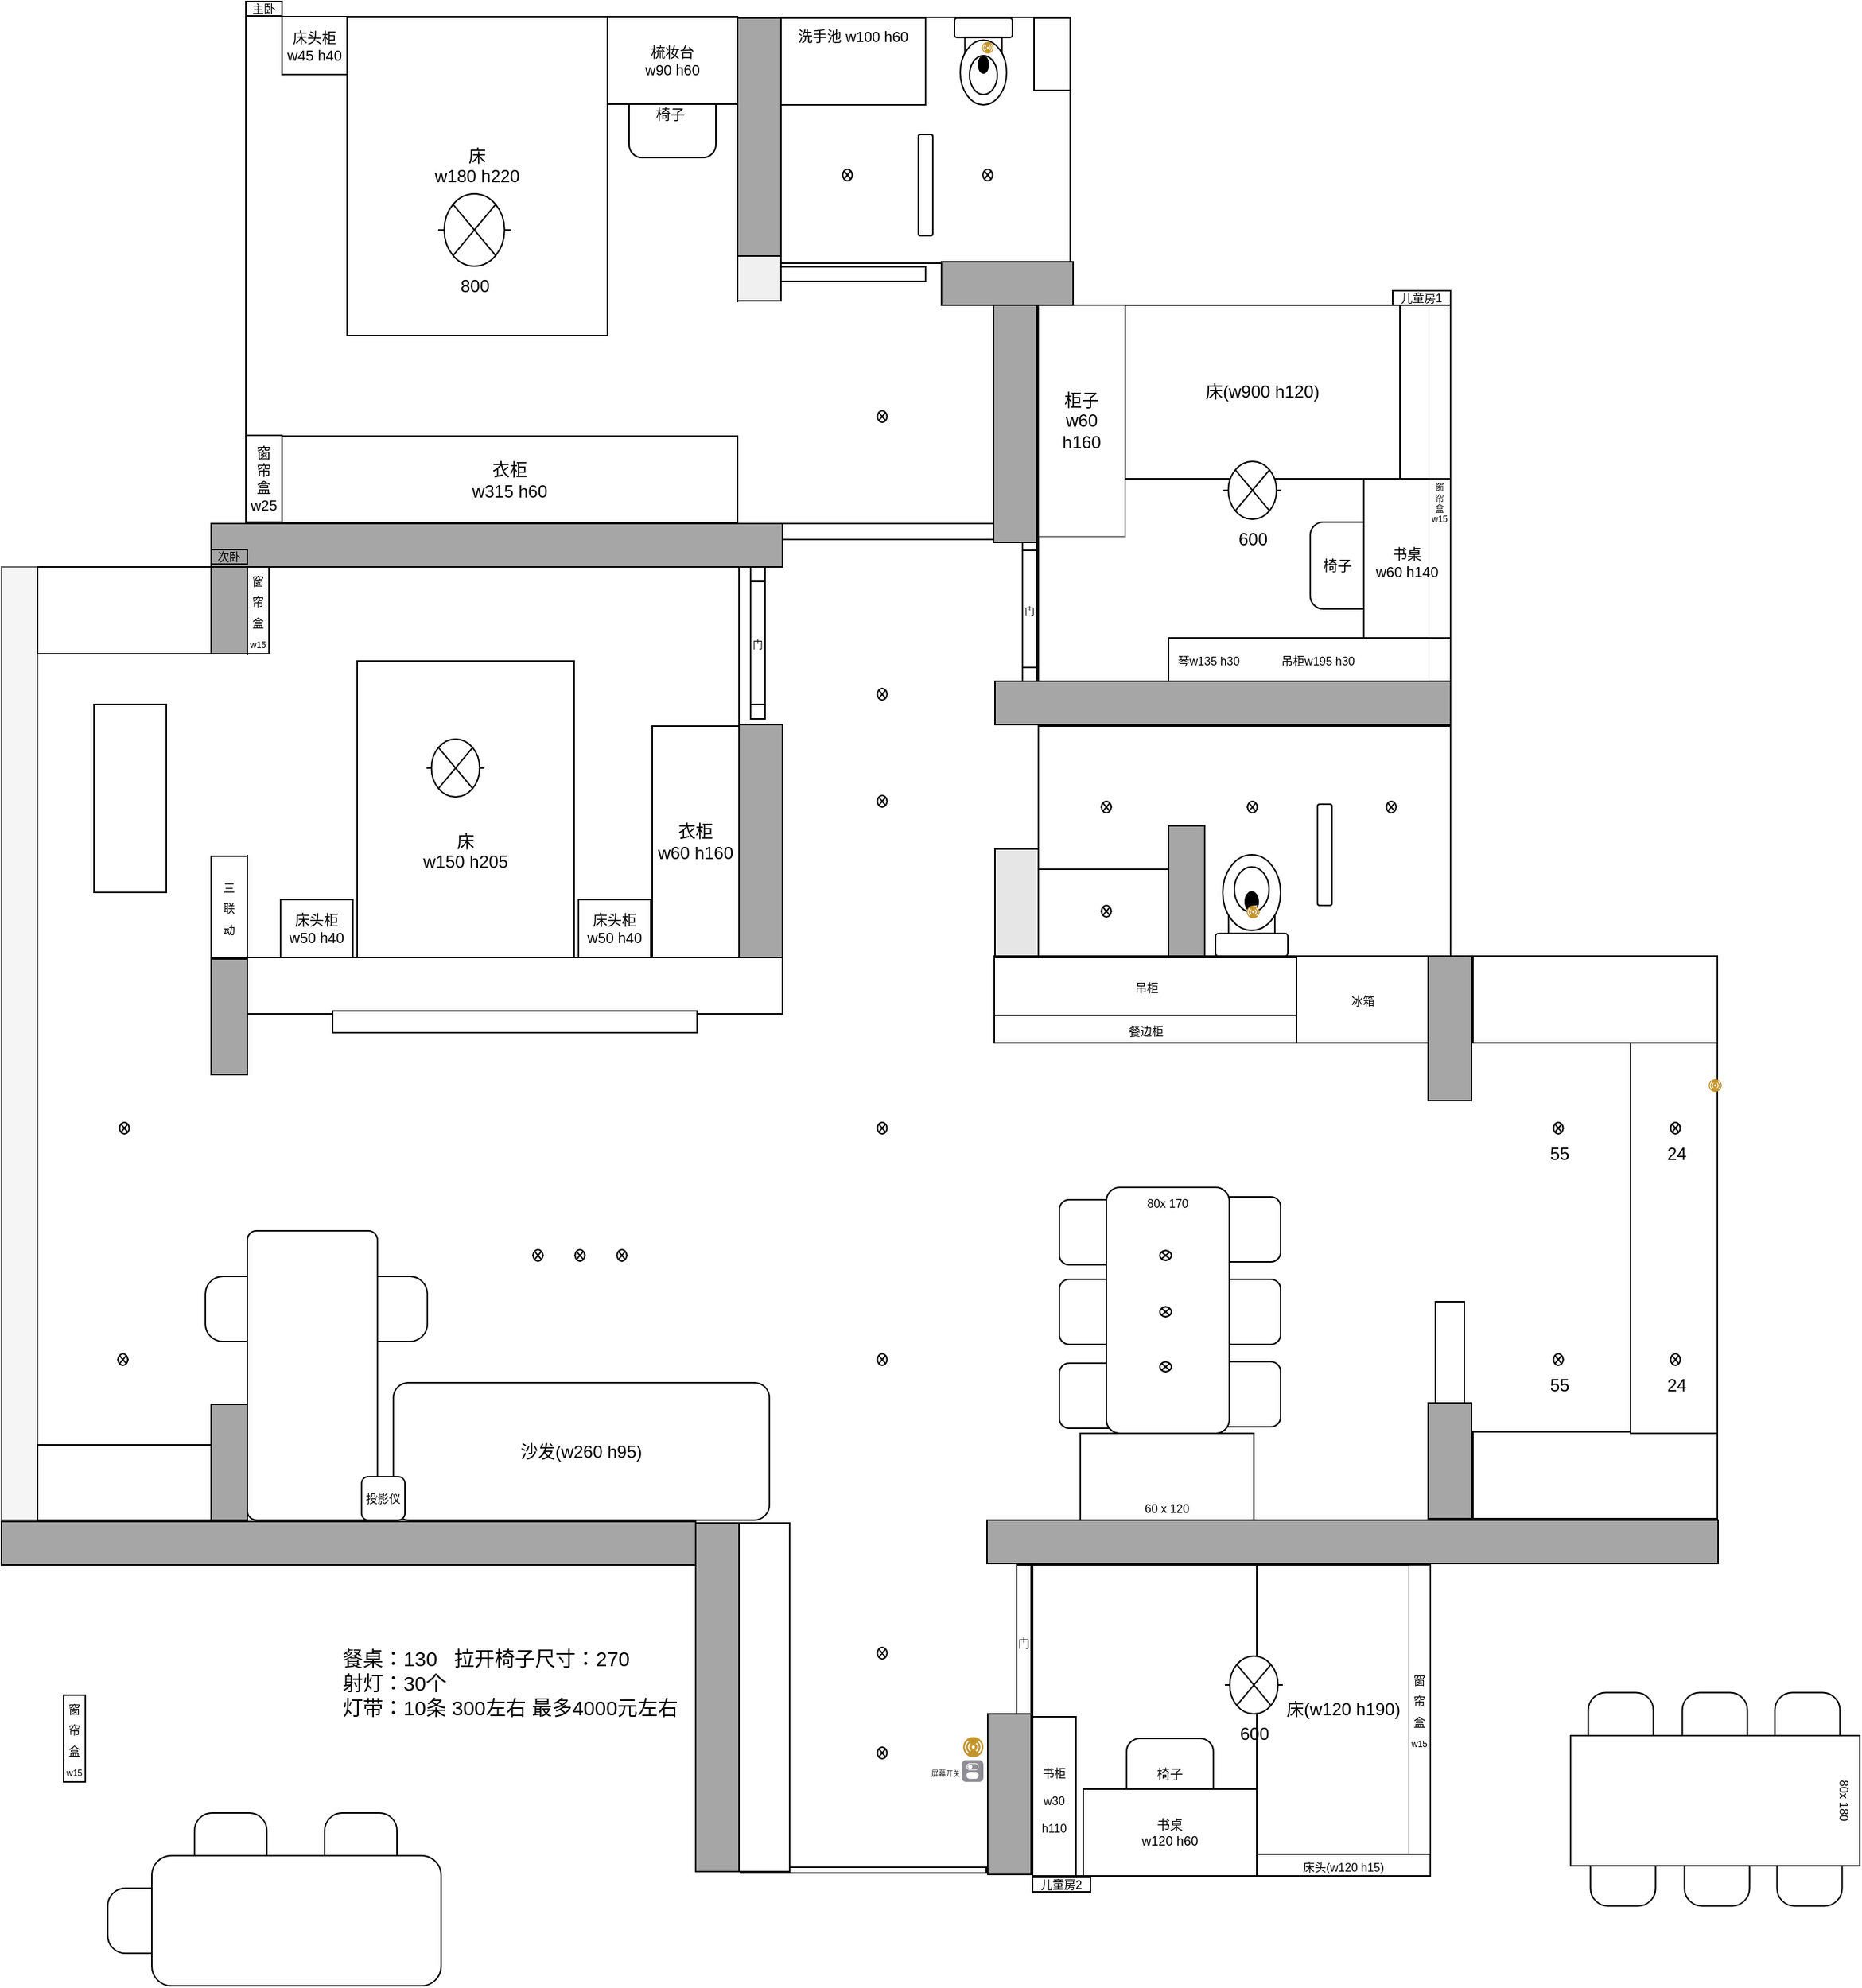<mxfile version="24.2.2" type="github" pages="9">
  <diagram name="客餐厅" id="IkxFQr-uDUhr6iipd33n">
    <mxGraphModel dx="2184" dy="2178" grid="0" gridSize="10" guides="1" tooltips="1" connect="1" arrows="1" fold="1" page="0" pageScale="1" pageWidth="500" pageHeight="400" background="none" math="0" shadow="0">
      <root>
        <mxCell id="0RadBY_C3BraXhIQItzH-0" />
        <mxCell id="0RadBY_C3BraXhIQItzH-1" parent="0RadBY_C3BraXhIQItzH-0" />
        <mxCell id="XaTy79vZez8FZcqKtv_V-13" value="" style="rounded=1;whiteSpace=wrap;html=1;rotation=-90;arcSize=27;" parent="0RadBY_C3BraXhIQItzH-1" vertex="1">
          <mxGeometry x="-592" y="25" width="45" height="50" as="geometry" />
        </mxCell>
        <mxCell id="jBsq6yxlM6chFL07BsaF-11" value="" style="rounded=0;whiteSpace=wrap;html=1;" parent="0RadBY_C3BraXhIQItzH-1" vertex="1">
          <mxGeometry x="-561" y="75" width="35" height="55" as="geometry" />
        </mxCell>
        <mxCell id="jBsq6yxlM6chFL07BsaF-5" value="" style="rounded=1;whiteSpace=wrap;html=1;rotation=-90;arcSize=27;" parent="0RadBY_C3BraXhIQItzH-1" vertex="1">
          <mxGeometry x="-742" y="77" width="45" height="50" as="geometry" />
        </mxCell>
        <mxCell id="jBsq6yxlM6chFL07BsaF-12" value="" style="rounded=1;whiteSpace=wrap;html=1;rotation=-90;arcSize=27;" parent="0RadBY_C3BraXhIQItzH-1" vertex="1">
          <mxGeometry x="-682" y="25" width="45" height="50" as="geometry" />
        </mxCell>
        <mxCell id="g3s161dW0kzf_q0KfqVz-36" value="" style="rounded=1;whiteSpace=wrap;html=1;gradientColor=none;shadow=0;textShadow=0;glass=0;" parent="0RadBY_C3BraXhIQItzH-1" vertex="1">
          <mxGeometry x="-714" y="57" width="200" height="90" as="geometry" />
        </mxCell>
        <mxCell id="nVZWqZn6br2YSlegwv9k-2" value="" style="rounded=0;whiteSpace=wrap;html=1;" parent="0RadBY_C3BraXhIQItzH-1" vertex="1">
          <mxGeometry x="-307" y="65" width="170" height="4" as="geometry" />
        </mxCell>
        <mxCell id="nVZWqZn6br2YSlegwv9k-3" value="" style="rounded=0;whiteSpace=wrap;html=1;container=0;" parent="0RadBY_C3BraXhIQItzH-1" vertex="1">
          <mxGeometry x="-105" y="-144" width="275" height="215" as="geometry" />
        </mxCell>
        <mxCell id="nVZWqZn6br2YSlegwv9k-4" value="" style="rounded=0;whiteSpace=wrap;html=1;" parent="0RadBY_C3BraXhIQItzH-1" vertex="1">
          <mxGeometry x="-279" y="-864" width="147" height="11" as="geometry" />
        </mxCell>
        <mxCell id="nVZWqZn6br2YSlegwv9k-5" value="" style="rounded=0;whiteSpace=wrap;html=1;" parent="0RadBY_C3BraXhIQItzH-1" vertex="1">
          <mxGeometry x="-101" y="-1014" width="285" height="260" as="geometry" />
        </mxCell>
        <mxCell id="nVZWqZn6br2YSlegwv9k-6" value="" style="rounded=0;whiteSpace=wrap;html=1;" parent="0RadBY_C3BraXhIQItzH-1" vertex="1">
          <mxGeometry x="-101" y="-724" width="285" height="160" as="geometry" />
        </mxCell>
        <mxCell id="nVZWqZn6br2YSlegwv9k-8" value="" style="rounded=0;whiteSpace=wrap;html=1;fillColor=#f5f5f5;fontColor=#333333;strokeColor=#666666;" parent="0RadBY_C3BraXhIQItzH-1" vertex="1">
          <mxGeometry x="-818" y="-834" width="25" height="659" as="geometry" />
        </mxCell>
        <mxCell id="nVZWqZn6br2YSlegwv9k-9" value="" style="image;aspect=fixed;perimeter=ellipsePerimeter;html=1;align=center;shadow=0;dashed=0;fontColor=#4277BB;labelBackgroundColor=default;fontSize=12;spacingTop=3;image=img/lib/ibm/users/sensor.svg;imageBackground=default;fillStyle=hatch;" parent="0RadBY_C3BraXhIQItzH-1" vertex="1">
          <mxGeometry x="-480" y="-563" width="15" height="15" as="geometry" />
        </mxCell>
        <mxCell id="nVZWqZn6br2YSlegwv9k-10" value="" style="sketch=0;points=[[0.5,0,0],[1,0.5,0],[0.5,1,0],[0,0.5,0],[0.145,0.145,0],[0.856,0.145,0],[0.855,0.856,0],[0.145,0.855,0]];verticalLabelPosition=bottom;html=1;verticalAlign=top;aspect=fixed;align=center;pointerEvents=1;shape=mxgraph.cisco19.rect;prIcon=router;fontSize=16;fillColor=#dae8fc;strokeColor=#6c8ebf;" parent="0RadBY_C3BraXhIQItzH-1" vertex="1">
          <mxGeometry x="-382" y="-562" width="15" height="15" as="geometry" />
        </mxCell>
        <mxCell id="nVZWqZn6br2YSlegwv9k-11" value="&lt;font style=&quot;font-size: 5px;&quot;&gt;屏幕开关&lt;/font&gt;" style="html=1;strokeWidth=1;shadow=0;dashed=0;shape=mxgraph.ios7.misc.switch;fillColor=#8F8E94;strokeColor=none;buttonText=;strokeColor2=#222222;fontColor=#222222;fontSize=8;verticalLabelPosition=middle;verticalAlign=middle;align=right;sketch=0;labelPosition=left;" parent="0RadBY_C3BraXhIQItzH-1" vertex="1">
          <mxGeometry x="-154" y="-9" width="15" height="15" as="geometry" />
        </mxCell>
        <mxCell id="nVZWqZn6br2YSlegwv9k-13" value="" style="image;aspect=fixed;perimeter=ellipsePerimeter;html=1;align=center;shadow=0;dashed=0;fontColor=#4277BB;labelBackgroundColor=default;fontSize=12;spacingTop=3;image=img/lib/ibm/users/sensor.svg;imageBackground=default;fillStyle=hatch;" parent="0RadBY_C3BraXhIQItzH-1" vertex="1">
          <mxGeometry x="-153" y="-25" width="14" height="14" as="geometry" />
        </mxCell>
        <mxCell id="nVZWqZn6br2YSlegwv9k-19" value="&lt;span style=&quot;font-size: 5px;&quot;&gt;开关&lt;/span&gt;" style="html=1;strokeWidth=1;shadow=0;dashed=0;shape=mxgraph.ios7.misc.switch;fillColor=#8F8E94;strokeColor=none;buttonText=;strokeColor2=#222222;fontColor=#222222;fontSize=8;verticalLabelPosition=top;verticalAlign=bottom;align=center;sketch=0;labelPosition=center;" parent="0RadBY_C3BraXhIQItzH-1" vertex="1">
          <mxGeometry x="-325" y="-1035" width="15" height="15" as="geometry" />
        </mxCell>
        <mxCell id="nVZWqZn6br2YSlegwv9k-20" value="" style="rounded=0;whiteSpace=wrap;html=1;" parent="0RadBY_C3BraXhIQItzH-1" vertex="1">
          <mxGeometry x="-308" y="-173" width="35" height="241" as="geometry" />
        </mxCell>
        <mxCell id="nVZWqZn6br2YSlegwv9k-21" value="" style="rounded=0;whiteSpace=wrap;html=1;rotation=0;" parent="0RadBY_C3BraXhIQItzH-1" vertex="1">
          <mxGeometry x="-648" y="-565" width="370" height="40" as="geometry" />
        </mxCell>
        <mxCell id="nVZWqZn6br2YSlegwv9k-30" value="" style="pointerEvents=1;verticalLabelPosition=bottom;shadow=0;dashed=0;align=center;html=1;verticalAlign=top;shape=mxgraph.electrical.miscellaneous.light_bulb;" parent="0RadBY_C3BraXhIQItzH-1" vertex="1">
          <mxGeometry x="-213" y="-676" width="8" height="8" as="geometry" />
        </mxCell>
        <mxCell id="nVZWqZn6br2YSlegwv9k-31" value="" style="pointerEvents=1;verticalLabelPosition=bottom;shadow=0;dashed=0;align=center;html=1;verticalAlign=top;shape=mxgraph.electrical.miscellaneous.light_bulb;" parent="0RadBY_C3BraXhIQItzH-1" vertex="1">
          <mxGeometry x="-213" y="-750" width="8" height="8" as="geometry" />
        </mxCell>
        <mxCell id="nVZWqZn6br2YSlegwv9k-32" value="" style="pointerEvents=1;verticalLabelPosition=bottom;shadow=0;dashed=0;align=center;html=1;verticalAlign=top;shape=mxgraph.electrical.miscellaneous.light_bulb;" parent="0RadBY_C3BraXhIQItzH-1" vertex="1">
          <mxGeometry x="-213" y="-942" width="8" height="8" as="geometry" />
        </mxCell>
        <mxCell id="nVZWqZn6br2YSlegwv9k-33" value="" style="pointerEvents=1;verticalLabelPosition=bottom;shadow=0;dashed=0;align=center;html=1;verticalAlign=top;shape=mxgraph.electrical.miscellaneous.light_bulb;flipV=1;flipH=1;" parent="0RadBY_C3BraXhIQItzH-1" vertex="1">
          <mxGeometry x="-213" y="-87" width="8" height="8" as="geometry" />
        </mxCell>
        <mxCell id="nVZWqZn6br2YSlegwv9k-34" value="" style="pointerEvents=1;verticalLabelPosition=bottom;shadow=0;dashed=0;align=center;html=1;verticalAlign=top;shape=mxgraph.electrical.miscellaneous.light_bulb;flipV=1;flipH=1;" parent="0RadBY_C3BraXhIQItzH-1" vertex="1">
          <mxGeometry x="-213" y="-18" width="8" height="8" as="geometry" />
        </mxCell>
        <mxCell id="nVZWqZn6br2YSlegwv9k-36" value="600" style="pointerEvents=1;verticalLabelPosition=bottom;shadow=0;dashed=0;align=center;html=1;verticalAlign=top;shape=mxgraph.electrical.miscellaneous.light_bulb;" parent="0RadBY_C3BraXhIQItzH-1" vertex="1">
          <mxGeometry x="22" y="-907" width="37" height="37" as="geometry" />
        </mxCell>
        <mxCell id="nVZWqZn6br2YSlegwv9k-38" value="" style="verticalLabelPosition=bottom;html=1;verticalAlign=top;align=center;shape=mxgraph.floorplan.toilet;rotation=-180;" parent="0RadBY_C3BraXhIQItzH-1" vertex="1">
          <mxGeometry x="21.5" y="-635" width="50" height="70" as="geometry" />
        </mxCell>
        <mxCell id="nVZWqZn6br2YSlegwv9k-40" value="&lt;font style=&quot;font-size: 14px;&quot;&gt;餐桌：130&amp;nbsp; &amp;nbsp;拉开椅子尺寸：270&lt;br&gt;射灯：30个&lt;br&gt;灯带：10条 300左右 最多4000元左右&lt;/font&gt;" style="text;html=1;strokeColor=none;fillColor=none;align=left;verticalAlign=middle;whiteSpace=wrap;rounded=0;" parent="0RadBY_C3BraXhIQItzH-1" vertex="1">
          <mxGeometry x="-584" y="-101" width="255" height="77" as="geometry" />
        </mxCell>
        <mxCell id="nVZWqZn6br2YSlegwv9k-41" value="" style="rounded=0;whiteSpace=wrap;html=1;" parent="0RadBY_C3BraXhIQItzH-1" vertex="1">
          <mxGeometry x="-101" y="-625" width="90" height="60" as="geometry" />
        </mxCell>
        <mxCell id="nVZWqZn6br2YSlegwv9k-42" value="" style="pointerEvents=1;verticalLabelPosition=bottom;shadow=0;dashed=0;align=center;html=1;verticalAlign=top;shape=mxgraph.electrical.miscellaneous.light_bulb;" parent="0RadBY_C3BraXhIQItzH-1" vertex="1">
          <mxGeometry x="43" y="-672" width="8" height="8" as="geometry" />
        </mxCell>
        <mxCell id="nVZWqZn6br2YSlegwv9k-43" value="" style="pointerEvents=1;verticalLabelPosition=bottom;shadow=0;dashed=0;align=center;html=1;verticalAlign=top;shape=mxgraph.electrical.miscellaneous.light_bulb;" parent="0RadBY_C3BraXhIQItzH-1" vertex="1">
          <mxGeometry x="-58" y="-600" width="8" height="8" as="geometry" />
        </mxCell>
        <mxCell id="nVZWqZn6br2YSlegwv9k-44" value="" style="pointerEvents=1;verticalLabelPosition=bottom;shadow=0;dashed=0;align=center;html=1;verticalAlign=top;shape=mxgraph.electrical.miscellaneous.light_bulb;" parent="0RadBY_C3BraXhIQItzH-1" vertex="1">
          <mxGeometry x="-58" y="-672" width="8" height="8" as="geometry" />
        </mxCell>
        <mxCell id="nVZWqZn6br2YSlegwv9k-45" value="" style="rounded=0;whiteSpace=wrap;html=1;" parent="0RadBY_C3BraXhIQItzH-1" vertex="1">
          <mxGeometry x="-793" y="-227" width="120" height="52" as="geometry" />
        </mxCell>
        <mxCell id="nVZWqZn6br2YSlegwv9k-66" value="" style="pointerEvents=1;verticalLabelPosition=bottom;shadow=0;dashed=0;align=center;html=1;verticalAlign=top;shape=mxgraph.electrical.miscellaneous.light_bulb;" parent="0RadBY_C3BraXhIQItzH-1" vertex="1">
          <mxGeometry x="-213" y="-450" width="8" height="8" as="geometry" />
        </mxCell>
        <mxCell id="nVZWqZn6br2YSlegwv9k-67" value="" style="pointerEvents=1;verticalLabelPosition=bottom;shadow=0;dashed=0;align=center;html=1;verticalAlign=top;shape=mxgraph.electrical.miscellaneous.light_bulb;flipV=1;flipH=1;" parent="0RadBY_C3BraXhIQItzH-1" vertex="1">
          <mxGeometry x="-213" y="-290" width="8" height="8" as="geometry" />
        </mxCell>
        <mxCell id="nVZWqZn6br2YSlegwv9k-68" value="" style="rounded=0;whiteSpace=wrap;html=1;fillColor=#F0F0F0;" parent="0RadBY_C3BraXhIQItzH-1" vertex="1">
          <mxGeometry x="-309" y="-1049" width="30" height="31" as="geometry" />
        </mxCell>
        <mxCell id="nVZWqZn6br2YSlegwv9k-74" value="" style="rounded=0;whiteSpace=wrap;html=1;rotation=90;" parent="0RadBY_C3BraXhIQItzH-1" vertex="1">
          <mxGeometry x="-264" y="-1229" width="170" height="200" as="geometry" />
        </mxCell>
        <mxCell id="nVZWqZn6br2YSlegwv9k-75" value="" style="rounded=0;whiteSpace=wrap;html=1;rotation=90;" parent="0RadBY_C3BraXhIQItzH-1" vertex="1">
          <mxGeometry x="-234" y="-1086.5" width="10" height="100" as="geometry" />
        </mxCell>
        <mxCell id="nVZWqZn6br2YSlegwv9k-76" value="&lt;font style=&quot;font-size: 10px;&quot;&gt;洗手池 w100 h60&lt;/font&gt;" style="rounded=0;whiteSpace=wrap;html=1;rotation=0;fontSize=10;align=center;verticalAlign=top;" parent="0RadBY_C3BraXhIQItzH-1" vertex="1">
          <mxGeometry x="-279" y="-1213.5" width="100" height="60" as="geometry" />
        </mxCell>
        <mxCell id="nVZWqZn6br2YSlegwv9k-77" value="" style="verticalLabelPosition=bottom;html=1;verticalAlign=top;align=center;shape=mxgraph.floorplan.toilet;" parent="0RadBY_C3BraXhIQItzH-1" vertex="1">
          <mxGeometry x="-159" y="-1213.5" width="40" height="60" as="geometry" />
        </mxCell>
        <mxCell id="nVZWqZn6br2YSlegwv9k-78" value="" style="rounded=0;whiteSpace=wrap;html=1;fontSize=8;" parent="0RadBY_C3BraXhIQItzH-1" vertex="1">
          <mxGeometry x="-104" y="-1213.5" width="25" height="50" as="geometry" />
        </mxCell>
        <mxCell id="nVZWqZn6br2YSlegwv9k-79" value="" style="pointerEvents=1;verticalLabelPosition=bottom;shadow=0;dashed=0;align=center;html=1;verticalAlign=top;shape=mxgraph.electrical.miscellaneous.light_bulb;" parent="0RadBY_C3BraXhIQItzH-1" vertex="1">
          <mxGeometry x="-237" y="-1109" width="8" height="8" as="geometry" />
        </mxCell>
        <mxCell id="nVZWqZn6br2YSlegwv9k-81" value="" style="pointerEvents=1;verticalLabelPosition=bottom;shadow=0;dashed=0;align=center;html=1;verticalAlign=top;shape=mxgraph.electrical.miscellaneous.light_bulb;" parent="0RadBY_C3BraXhIQItzH-1" vertex="1">
          <mxGeometry x="-140" y="-1109" width="8" height="8" as="geometry" />
        </mxCell>
        <mxCell id="nVZWqZn6br2YSlegwv9k-82" value="" style="image;aspect=fixed;perimeter=ellipsePerimeter;html=1;align=center;shadow=0;dashed=0;fontColor=#4277BB;labelBackgroundColor=default;fontSize=12;spacingTop=3;image=img/lib/ibm/users/sensor.svg;imageBackground=default;fillStyle=hatch;" parent="0RadBY_C3BraXhIQItzH-1" vertex="1">
          <mxGeometry x="-140" y="-1197" width="8" height="8" as="geometry" />
        </mxCell>
        <mxCell id="nVZWqZn6br2YSlegwv9k-88" value="" style="rounded=0;whiteSpace=wrap;html=1;" parent="0RadBY_C3BraXhIQItzH-1" vertex="1">
          <mxGeometry x="-649" y="-1214.5" width="340" height="350" as="geometry" />
        </mxCell>
        <mxCell id="nVZWqZn6br2YSlegwv9k-89" value="&lt;font style=&quot;font-size: 10px;&quot;&gt;窗&lt;br style=&quot;font-size: 10px;&quot;&gt;帘&lt;br style=&quot;font-size: 10px;&quot;&gt;盒&lt;br style=&quot;font-size: 10px;&quot;&gt;w25&lt;br style=&quot;font-size: 10px;&quot;&gt;&lt;/font&gt;" style="rounded=0;whiteSpace=wrap;html=1;fontSize=10;" parent="0RadBY_C3BraXhIQItzH-1" vertex="1">
          <mxGeometry x="-649" y="-925" width="25" height="60" as="geometry" />
        </mxCell>
        <mxCell id="nVZWqZn6br2YSlegwv9k-90" value="床头柜&lt;br style=&quot;font-size: 10px;&quot;&gt;w45 h40" style="rounded=0;whiteSpace=wrap;html=1;fontSize=10;" parent="0RadBY_C3BraXhIQItzH-1" vertex="1">
          <mxGeometry x="-624" y="-1214.5" width="45" height="40" as="geometry" />
        </mxCell>
        <mxCell id="nVZWqZn6br2YSlegwv9k-92" value="床&lt;br&gt;w180 h220&lt;br&gt;&amp;nbsp;&lt;br&gt;" style="rounded=0;whiteSpace=wrap;html=1;" parent="0RadBY_C3BraXhIQItzH-1" vertex="1">
          <mxGeometry x="-579" y="-1214" width="180" height="220" as="geometry" />
        </mxCell>
        <mxCell id="nVZWqZn6br2YSlegwv9k-93" value="&lt;font style=&quot;font-size: 10px;&quot;&gt;椅子&amp;nbsp;&lt;/font&gt;" style="rounded=1;whiteSpace=wrap;html=1;strokeColor=#000000;fontSize=10;" parent="0RadBY_C3BraXhIQItzH-1" vertex="1">
          <mxGeometry x="-384" y="-1177" width="60" height="60" as="geometry" />
        </mxCell>
        <mxCell id="nVZWqZn6br2YSlegwv9k-94" value="&lt;font style=&quot;font-size: 10px;&quot;&gt;梳妆台&lt;br style=&quot;font-size: 10px;&quot;&gt;w90 h60&lt;/font&gt;" style="rounded=0;whiteSpace=wrap;html=1;fontSize=10;" parent="0RadBY_C3BraXhIQItzH-1" vertex="1">
          <mxGeometry x="-399" y="-1214" width="90" height="60" as="geometry" />
        </mxCell>
        <mxCell id="nVZWqZn6br2YSlegwv9k-95" value="主卧" style="text;html=1;strokeColor=default;fillColor=none;align=center;verticalAlign=middle;whiteSpace=wrap;rounded=0;fontSize=8;" parent="0RadBY_C3BraXhIQItzH-1" vertex="1">
          <mxGeometry x="-649" y="-1225" width="25" height="10" as="geometry" />
        </mxCell>
        <mxCell id="nVZWqZn6br2YSlegwv9k-96" value="800" style="pointerEvents=1;verticalLabelPosition=bottom;shadow=0;dashed=0;align=center;html=1;verticalAlign=top;shape=mxgraph.electrical.miscellaneous.light_bulb;" parent="0RadBY_C3BraXhIQItzH-1" vertex="1">
          <mxGeometry x="-516" y="-1092" width="50" height="50" as="geometry" />
        </mxCell>
        <mxCell id="nVZWqZn6br2YSlegwv9k-97" value="" style="rounded=0;whiteSpace=wrap;html=1;" parent="0RadBY_C3BraXhIQItzH-1" vertex="1">
          <mxGeometry x="-648" y="-834" width="340" height="270" as="geometry" />
        </mxCell>
        <mxCell id="nVZWqZn6br2YSlegwv9k-98" value="" style="rounded=0;whiteSpace=wrap;html=1;fontSize=7;fillColor=#A6A6A6;" parent="0RadBY_C3BraXhIQItzH-1" vertex="1">
          <mxGeometry x="-673" y="-834" width="25" height="60" as="geometry" />
        </mxCell>
        <mxCell id="nVZWqZn6br2YSlegwv9k-99" value="&lt;font style=&quot;font-size: 8px;&quot;&gt;三&lt;br&gt;联&lt;br&gt;动&lt;br&gt;&lt;/font&gt;" style="rounded=0;whiteSpace=wrap;html=1;" parent="0RadBY_C3BraXhIQItzH-1" vertex="1">
          <mxGeometry x="-673" y="-634" width="25" height="70" as="geometry" />
        </mxCell>
        <mxCell id="nVZWqZn6br2YSlegwv9k-100" value="&lt;font style=&quot;&quot;&gt;&lt;span style=&quot;font-size: 8px;&quot;&gt;窗帘盒&lt;/span&gt;&lt;br&gt;&lt;font style=&quot;font-size: 6px;&quot;&gt;w15&lt;/font&gt;&lt;br&gt;&lt;/font&gt;" style="rounded=0;whiteSpace=wrap;html=1;" parent="0RadBY_C3BraXhIQItzH-1" vertex="1">
          <mxGeometry x="-648" y="-834" width="15" height="60" as="geometry" />
        </mxCell>
        <mxCell id="nVZWqZn6br2YSlegwv9k-101" value="&lt;br&gt;&lt;br&gt;&lt;br&gt;&lt;br&gt;床&lt;br&gt;w150 h205" style="rounded=0;whiteSpace=wrap;html=1;" parent="0RadBY_C3BraXhIQItzH-1" vertex="1">
          <mxGeometry x="-572" y="-769" width="150" height="205" as="geometry" />
        </mxCell>
        <mxCell id="nVZWqZn6br2YSlegwv9k-102" value="&lt;font style=&quot;font-size: 10px;&quot;&gt;床头柜&lt;br style=&quot;font-size: 10px;&quot;&gt;w50 h40&lt;br style=&quot;font-size: 10px;&quot;&gt;&lt;/font&gt;" style="rounded=0;whiteSpace=wrap;html=1;fontSize=10;" parent="0RadBY_C3BraXhIQItzH-1" vertex="1">
          <mxGeometry x="-625" y="-604" width="50" height="40" as="geometry" />
        </mxCell>
        <mxCell id="nVZWqZn6br2YSlegwv9k-103" value="&lt;font style=&quot;font-size: 10px;&quot;&gt;床头柜&lt;br style=&quot;font-size: 10px;&quot;&gt;w50 h40&lt;/font&gt;" style="rounded=0;whiteSpace=wrap;html=1;fontSize=10;" parent="0RadBY_C3BraXhIQItzH-1" vertex="1">
          <mxGeometry x="-419" y="-604" width="50" height="40" as="geometry" />
        </mxCell>
        <mxCell id="nVZWqZn6br2YSlegwv9k-104" value="" style="group" parent="0RadBY_C3BraXhIQItzH-1" vertex="1" connectable="0">
          <mxGeometry x="-300" y="-834" width="10" height="105" as="geometry" />
        </mxCell>
        <mxCell id="nVZWqZn6br2YSlegwv9k-105" value="&lt;font style=&quot;font-size: 7px;&quot;&gt;门&lt;/font&gt;" style="rounded=0;whiteSpace=wrap;html=1;" parent="nVZWqZn6br2YSlegwv9k-104" vertex="1">
          <mxGeometry width="10" height="105" as="geometry" />
        </mxCell>
        <mxCell id="nVZWqZn6br2YSlegwv9k-106" value="&lt;font style=&quot;font-size: 7px;&quot;&gt;门&lt;/font&gt;" style="rounded=0;whiteSpace=wrap;html=1;" parent="nVZWqZn6br2YSlegwv9k-104" vertex="1">
          <mxGeometry y="9.997" width="10" height="85" as="geometry" />
        </mxCell>
        <mxCell id="nVZWqZn6br2YSlegwv9k-107" value="" style="rounded=0;whiteSpace=wrap;html=1;" parent="0RadBY_C3BraXhIQItzH-1" vertex="1">
          <mxGeometry x="-368" y="-604" width="60" height="40" as="geometry" />
        </mxCell>
        <mxCell id="nVZWqZn6br2YSlegwv9k-108" value="" style="rounded=0;whiteSpace=wrap;html=1;" parent="0RadBY_C3BraXhIQItzH-1" vertex="1">
          <mxGeometry x="-368" y="-644" width="60" height="40" as="geometry" />
        </mxCell>
        <mxCell id="nVZWqZn6br2YSlegwv9k-109" value="" style="rounded=0;whiteSpace=wrap;html=1;" parent="0RadBY_C3BraXhIQItzH-1" vertex="1">
          <mxGeometry x="-368" y="-684" width="60" height="40" as="geometry" />
        </mxCell>
        <mxCell id="nVZWqZn6br2YSlegwv9k-110" value="衣柜&lt;br&gt;w60 h160" style="rounded=0;whiteSpace=wrap;html=1;" parent="0RadBY_C3BraXhIQItzH-1" vertex="1">
          <mxGeometry x="-368" y="-724" width="60" height="160" as="geometry" />
        </mxCell>
        <mxCell id="nVZWqZn6br2YSlegwv9k-112" value="" style="rounded=0;whiteSpace=wrap;html=1;" parent="0RadBY_C3BraXhIQItzH-1" vertex="1">
          <mxGeometry x="-101" y="-1015" width="285" height="260" as="geometry" />
        </mxCell>
        <mxCell id="nVZWqZn6br2YSlegwv9k-113" value="床(w900 h120)" style="rounded=0;whiteSpace=wrap;html=1;" parent="0RadBY_C3BraXhIQItzH-1" vertex="1">
          <mxGeometry x="-41" y="-1015" width="190" height="120" as="geometry" />
        </mxCell>
        <mxCell id="nVZWqZn6br2YSlegwv9k-114" value="柜子&lt;br&gt;w60&lt;br&gt;h160" style="rounded=0;whiteSpace=wrap;html=1;shadow=0;glass=0;opacity=50;" parent="0RadBY_C3BraXhIQItzH-1" vertex="1">
          <mxGeometry x="-101" y="-1015" width="60" height="160" as="geometry" />
        </mxCell>
        <mxCell id="nVZWqZn6br2YSlegwv9k-115" value="" style="group" parent="0RadBY_C3BraXhIQItzH-1" vertex="1" connectable="0">
          <mxGeometry x="-112" y="-855" width="10" height="100" as="geometry" />
        </mxCell>
        <mxCell id="nVZWqZn6br2YSlegwv9k-116" value="&lt;font style=&quot;font-size: 7px;&quot;&gt;门&lt;/font&gt;" style="rounded=0;whiteSpace=wrap;html=1;" parent="nVZWqZn6br2YSlegwv9k-115" vertex="1">
          <mxGeometry width="10" height="100" as="geometry" />
        </mxCell>
        <mxCell id="nVZWqZn6br2YSlegwv9k-117" value="&lt;font style=&quot;font-size: 7px;&quot;&gt;门&lt;/font&gt;" style="rounded=0;whiteSpace=wrap;html=1;" parent="nVZWqZn6br2YSlegwv9k-115" vertex="1">
          <mxGeometry y="9.521" width="10" height="80.952" as="geometry" />
        </mxCell>
        <mxCell id="nVZWqZn6br2YSlegwv9k-118" value="&lt;font style=&quot;font-size: 10px;&quot;&gt;椅子&amp;nbsp; &amp;nbsp; &amp;nbsp; &amp;nbsp;&amp;nbsp;&lt;/font&gt;" style="rounded=1;whiteSpace=wrap;html=1;strokeColor=#000000;fontSize=10;" parent="0RadBY_C3BraXhIQItzH-1" vertex="1">
          <mxGeometry x="87" y="-865" width="60" height="60" as="geometry" />
        </mxCell>
        <mxCell id="nVZWqZn6br2YSlegwv9k-119" value="&lt;font style=&quot;font-size: 10px;&quot;&gt;书桌&lt;br style=&quot;font-size: 10px;&quot;&gt;w60 h140&lt;br&gt;&lt;br&gt;&lt;br&gt;&lt;/font&gt;" style="rounded=0;whiteSpace=wrap;html=1;rotation=0;fontSize=10;" parent="0RadBY_C3BraXhIQItzH-1" vertex="1">
          <mxGeometry x="124" y="-895" width="60" height="140" as="geometry" />
        </mxCell>
        <mxCell id="nVZWqZn6br2YSlegwv9k-120" value="&lt;font style=&quot;font-size: 8px;&quot;&gt;&lt;font style=&quot;font-size: 8px;&quot;&gt;&amp;nbsp; 琴w135 h30&amp;nbsp; &amp;nbsp; &amp;nbsp; &amp;nbsp; &amp;nbsp; &amp;nbsp; &amp;nbsp;&lt;/font&gt;吊柜w195 h30&lt;/font&gt;" style="rounded=0;whiteSpace=wrap;html=1;align=left;" parent="0RadBY_C3BraXhIQItzH-1" vertex="1">
          <mxGeometry x="-11" y="-785" width="195" height="30" as="geometry" />
        </mxCell>
        <mxCell id="nVZWqZn6br2YSlegwv9k-121" value="儿童房1" style="text;html=1;strokeColor=default;fillColor=none;align=center;verticalAlign=middle;whiteSpace=wrap;rounded=0;fontSize=8;" parent="0RadBY_C3BraXhIQItzH-1" vertex="1">
          <mxGeometry x="144" y="-1025" width="40" height="10" as="geometry" />
        </mxCell>
        <mxCell id="nVZWqZn6br2YSlegwv9k-122" value="&lt;br&gt;&lt;br&gt;窗&lt;br style=&quot;font-size: 6px;&quot;&gt;帘&lt;br style=&quot;font-size: 6px;&quot;&gt;盒&lt;br style=&quot;font-size: 6px;&quot;&gt;w15" style="rounded=0;whiteSpace=wrap;html=1;opacity=5;fontSize=6;" parent="0RadBY_C3BraXhIQItzH-1" vertex="1">
          <mxGeometry x="169" y="-1015" width="15" height="259" as="geometry" />
        </mxCell>
        <mxCell id="nVZWqZn6br2YSlegwv9k-124" value="" style="pointerEvents=1;verticalLabelPosition=bottom;shadow=0;dashed=0;align=right;html=1;verticalAlign=top;shape=mxgraph.electrical.miscellaneous.light_bulb;" parent="0RadBY_C3BraXhIQItzH-1" vertex="1">
          <mxGeometry x="-524" y="-715" width="40" height="40" as="geometry" />
        </mxCell>
        <mxCell id="nVZWqZn6br2YSlegwv9k-125" value="" style="rounded=0;whiteSpace=wrap;html=1;" parent="0RadBY_C3BraXhIQItzH-1" vertex="1">
          <mxGeometry x="-105" y="-144" width="275" height="215" as="geometry" />
        </mxCell>
        <mxCell id="nVZWqZn6br2YSlegwv9k-126" value="椅子&lt;br&gt;&lt;br&gt;" style="rounded=1;whiteSpace=wrap;html=1;rotation=0;fontSize=9;glass=0;shadow=0;" parent="0RadBY_C3BraXhIQItzH-1" vertex="1">
          <mxGeometry x="-40" y="-24" width="60" height="60" as="geometry" />
        </mxCell>
        <mxCell id="nVZWqZn6br2YSlegwv9k-127" value="书桌&lt;br&gt;w120 h60" style="rounded=0;whiteSpace=wrap;html=1;fontSize=9;rotation=0;" parent="0RadBY_C3BraXhIQItzH-1" vertex="1">
          <mxGeometry x="-70" y="11" width="120" height="60" as="geometry" />
        </mxCell>
        <mxCell id="nVZWqZn6br2YSlegwv9k-128" value="床(w120 h190)" style="rounded=0;whiteSpace=wrap;html=1;" parent="0RadBY_C3BraXhIQItzH-1" vertex="1">
          <mxGeometry x="50" y="-144" width="120" height="200" as="geometry" />
        </mxCell>
        <mxCell id="nVZWqZn6br2YSlegwv9k-129" value="&lt;font style=&quot;font-size: 8px;&quot;&gt;书柜&lt;br&gt;w30&lt;br&gt;h110&lt;br&gt;&lt;/font&gt;" style="rounded=0;whiteSpace=wrap;html=1;fontSize=16;" parent="0RadBY_C3BraXhIQItzH-1" vertex="1">
          <mxGeometry x="-105" y="-39" width="30" height="110" as="geometry" />
        </mxCell>
        <mxCell id="nVZWqZn6br2YSlegwv9k-130" value="&lt;font style=&quot;font-size: 8px;&quot;&gt;床头(w120 h15)&lt;/font&gt;" style="rounded=0;whiteSpace=wrap;html=1;" parent="0RadBY_C3BraXhIQItzH-1" vertex="1">
          <mxGeometry x="50" y="56" width="120" height="15" as="geometry" />
        </mxCell>
        <mxCell id="nVZWqZn6br2YSlegwv9k-131" value="&lt;font style=&quot;&quot;&gt;&lt;span style=&quot;font-size: 8px;&quot;&gt;窗&lt;/span&gt;&lt;br&gt;&lt;span style=&quot;font-size: 8px;&quot;&gt;帘&lt;/span&gt;&lt;br&gt;&lt;span style=&quot;font-size: 8px;&quot;&gt;盒&lt;/span&gt;&lt;br&gt;&lt;font style=&quot;font-size: 6px;&quot;&gt;w15&lt;/font&gt;&lt;br&gt;&lt;/font&gt;" style="rounded=0;whiteSpace=wrap;html=1;opacity=20;" parent="0RadBY_C3BraXhIQItzH-1" vertex="1">
          <mxGeometry x="155" y="-144" width="15" height="200" as="geometry" />
        </mxCell>
        <mxCell id="nVZWqZn6br2YSlegwv9k-132" value="&lt;font style=&quot;font-size: 8px;&quot;&gt;门&lt;/font&gt;" style="rounded=0;whiteSpace=wrap;html=1;rotation=0;" parent="0RadBY_C3BraXhIQItzH-1" vertex="1">
          <mxGeometry x="-116" y="-144" width="10" height="105" as="geometry" />
        </mxCell>
        <mxCell id="nVZWqZn6br2YSlegwv9k-133" value="600" style="pointerEvents=1;verticalLabelPosition=bottom;shadow=0;dashed=0;align=center;html=1;verticalAlign=top;shape=mxgraph.electrical.miscellaneous.light_bulb;" parent="0RadBY_C3BraXhIQItzH-1" vertex="1">
          <mxGeometry x="28" y="-81" width="40" height="40" as="geometry" />
        </mxCell>
        <mxCell id="nVZWqZn6br2YSlegwv9k-134" value="600" style="pointerEvents=1;verticalLabelPosition=bottom;shadow=0;dashed=0;align=center;html=1;verticalAlign=top;shape=mxgraph.electrical.miscellaneous.light_bulb;" parent="0RadBY_C3BraXhIQItzH-1" vertex="1">
          <mxGeometry x="27" y="-907" width="40" height="40" as="geometry" />
        </mxCell>
        <mxCell id="nVZWqZn6br2YSlegwv9k-136" value="儿童房2" style="text;html=1;strokeColor=default;fillColor=none;align=center;verticalAlign=middle;whiteSpace=wrap;rounded=0;fontSize=8;" parent="0RadBY_C3BraXhIQItzH-1" vertex="1">
          <mxGeometry x="-105" y="72" width="40" height="10" as="geometry" />
        </mxCell>
        <mxCell id="nVZWqZn6br2YSlegwv9k-137" value="" style="rounded=0;whiteSpace=wrap;html=1;" parent="0RadBY_C3BraXhIQItzH-1" vertex="1">
          <mxGeometry x="-754" y="-739" width="50" height="130" as="geometry" />
        </mxCell>
        <mxCell id="nVZWqZn6br2YSlegwv9k-139" value="" style="rounded=0;whiteSpace=wrap;html=1;fillColor=#A6A6A6;" parent="0RadBY_C3BraXhIQItzH-1" vertex="1">
          <mxGeometry x="-11" y="-655" width="25" height="91" as="geometry" />
        </mxCell>
        <mxCell id="nVZWqZn6br2YSlegwv9k-142" value="" style="rounded=1;whiteSpace=wrap;html=1;rotation=90;" parent="0RadBY_C3BraXhIQItzH-1" vertex="1">
          <mxGeometry x="62" y="-640" width="70" height="10" as="geometry" />
        </mxCell>
        <mxCell id="nVZWqZn6br2YSlegwv9k-143" value="" style="pointerEvents=1;verticalLabelPosition=bottom;shadow=0;dashed=0;align=center;html=1;verticalAlign=top;shape=mxgraph.electrical.miscellaneous.light_bulb;" parent="0RadBY_C3BraXhIQItzH-1" vertex="1">
          <mxGeometry x="139" y="-672" width="8" height="8" as="geometry" />
        </mxCell>
        <mxCell id="nVZWqZn6br2YSlegwv9k-144" value="" style="image;aspect=fixed;perimeter=ellipsePerimeter;html=1;align=center;shadow=0;dashed=0;fontColor=#4277BB;labelBackgroundColor=default;fontSize=12;spacingTop=3;image=img/lib/ibm/users/sensor.svg;imageBackground=default;fillStyle=hatch;" parent="0RadBY_C3BraXhIQItzH-1" vertex="1">
          <mxGeometry x="43" y="-600" width="9" height="9" as="geometry" />
        </mxCell>
        <mxCell id="nVZWqZn6br2YSlegwv9k-145" value="" style="rounded=1;whiteSpace=wrap;html=1;" parent="0RadBY_C3BraXhIQItzH-1" vertex="1">
          <mxGeometry x="-184" y="-1133" width="10" height="70" as="geometry" />
        </mxCell>
        <mxCell id="nVZWqZn6br2YSlegwv9k-155" value="" style="rounded=0;whiteSpace=wrap;html=1;" parent="0RadBY_C3BraXhIQItzH-1" vertex="1">
          <mxGeometry x="-793" y="-834" width="120" height="60" as="geometry" />
        </mxCell>
        <mxCell id="nVZWqZn6br2YSlegwv9k-35" value="" style="pointerEvents=1;verticalLabelPosition=bottom;shadow=0;dashed=0;align=center;html=1;verticalAlign=top;shape=mxgraph.electrical.miscellaneous.light_bulb;" parent="0RadBY_C3BraXhIQItzH-1" vertex="1">
          <mxGeometry x="-737" y="-450" width="8" height="8" as="geometry" />
        </mxCell>
        <mxCell id="nVZWqZn6br2YSlegwv9k-153" value="" style="pointerEvents=1;verticalLabelPosition=bottom;shadow=0;dashed=0;align=center;html=1;verticalAlign=top;shape=mxgraph.electrical.miscellaneous.light_bulb;" parent="0RadBY_C3BraXhIQItzH-1" vertex="1">
          <mxGeometry x="-738" y="-290" width="8" height="8" as="geometry" />
        </mxCell>
        <mxCell id="jCfcr_v0hxT1sEw0U7My-1" value="&lt;font style=&quot;font-size: 8px;&quot;&gt;餐边柜&lt;/font&gt;" style="rounded=0;whiteSpace=wrap;html=1;rotation=0;verticalAlign=bottom;" parent="0RadBY_C3BraXhIQItzH-1" vertex="1">
          <mxGeometry x="-131.5" y="-565" width="209" height="60" as="geometry" />
        </mxCell>
        <mxCell id="jCfcr_v0hxT1sEw0U7My-2" value="&lt;font style=&quot;font-size: 8px;&quot;&gt;吊柜&lt;/font&gt;" style="rounded=0;whiteSpace=wrap;html=1;rotation=0;" parent="0RadBY_C3BraXhIQItzH-1" vertex="1">
          <mxGeometry x="-131.5" y="-564" width="210" height="40" as="geometry" />
        </mxCell>
        <mxCell id="jCfcr_v0hxT1sEw0U7My-3" value="&lt;font style=&quot;font-size: 8px;&quot;&gt;冰箱&lt;/font&gt;" style="rounded=0;whiteSpace=wrap;html=1;rotation=0;" parent="0RadBY_C3BraXhIQItzH-1" vertex="1">
          <mxGeometry x="77.5" y="-565" width="91" height="60" as="geometry" />
        </mxCell>
        <mxCell id="jCfcr_v0hxT1sEw0U7My-8" value="" style="rounded=0;whiteSpace=wrap;html=1;" parent="0RadBY_C3BraXhIQItzH-1" vertex="1">
          <mxGeometry x="334" y="-565" width="34.5" height="390" as="geometry" />
        </mxCell>
        <mxCell id="jCfcr_v0hxT1sEw0U7My-9" value="" style="rounded=0;whiteSpace=wrap;html=1;fillColor=#A6A6A6;" parent="0RadBY_C3BraXhIQItzH-1" vertex="1">
          <mxGeometry x="168.5" y="-565" width="30" height="100" as="geometry" />
        </mxCell>
        <mxCell id="jCfcr_v0hxT1sEw0U7My-10" value="" style="rounded=0;whiteSpace=wrap;html=1;fillColor=#A6A6A6;" parent="0RadBY_C3BraXhIQItzH-1" vertex="1">
          <mxGeometry x="168.5" y="-256" width="30" height="80" as="geometry" />
        </mxCell>
        <mxCell id="jCfcr_v0hxT1sEw0U7My-11" value="" style="rounded=0;whiteSpace=wrap;html=1;" parent="0RadBY_C3BraXhIQItzH-1" vertex="1">
          <mxGeometry x="173.5" y="-326" width="20" height="70" as="geometry" />
        </mxCell>
        <mxCell id="jCfcr_v0hxT1sEw0U7My-12" value="" style="rounded=0;whiteSpace=wrap;html=1;rotation=0;" parent="0RadBY_C3BraXhIQItzH-1" vertex="1">
          <mxGeometry x="199.5" y="-565" width="169" height="60" as="geometry" />
        </mxCell>
        <mxCell id="jCfcr_v0hxT1sEw0U7My-13" value="" style="rounded=0;whiteSpace=wrap;html=1;rotation=0;" parent="0RadBY_C3BraXhIQItzH-1" vertex="1">
          <mxGeometry x="199.5" y="-236" width="169" height="60" as="geometry" />
        </mxCell>
        <mxCell id="jCfcr_v0hxT1sEw0U7My-14" value="55" style="pointerEvents=1;verticalLabelPosition=bottom;shadow=0;dashed=0;align=center;html=1;verticalAlign=top;shape=mxgraph.electrical.miscellaneous.light_bulb;flipV=1;" parent="0RadBY_C3BraXhIQItzH-1" vertex="1">
          <mxGeometry x="254.5" y="-290" width="8" height="8" as="geometry" />
        </mxCell>
        <mxCell id="jCfcr_v0hxT1sEw0U7My-15" value="" style="rounded=0;whiteSpace=wrap;html=1;" parent="0RadBY_C3BraXhIQItzH-1" vertex="1">
          <mxGeometry x="308.5" y="-505" width="60" height="270" as="geometry" />
        </mxCell>
        <mxCell id="jCfcr_v0hxT1sEw0U7My-16" value="" style="image;aspect=fixed;perimeter=ellipsePerimeter;html=1;align=center;shadow=0;dashed=0;fontColor=#4277BB;labelBackgroundColor=default;fontSize=12;spacingTop=3;image=img/lib/ibm/users/sensor.svg;imageBackground=default;fillStyle=hatch;" parent="0RadBY_C3BraXhIQItzH-1" vertex="1">
          <mxGeometry x="362.5" y="-480" width="9" height="9" as="geometry" />
        </mxCell>
        <mxCell id="jCfcr_v0hxT1sEw0U7My-17" value="24" style="pointerEvents=1;verticalLabelPosition=bottom;shadow=0;dashed=0;align=center;html=1;verticalAlign=top;shape=mxgraph.electrical.miscellaneous.light_bulb;flipV=1;" parent="0RadBY_C3BraXhIQItzH-1" vertex="1">
          <mxGeometry x="335.5" y="-450" width="8" height="8" as="geometry" />
        </mxCell>
        <mxCell id="jCfcr_v0hxT1sEw0U7My-18" value="55" style="pointerEvents=1;verticalLabelPosition=bottom;shadow=0;dashed=0;align=center;html=1;verticalAlign=top;shape=mxgraph.electrical.miscellaneous.light_bulb;flipV=1;" parent="0RadBY_C3BraXhIQItzH-1" vertex="1">
          <mxGeometry x="254.5" y="-450" width="8" height="8" as="geometry" />
        </mxCell>
        <mxCell id="jCfcr_v0hxT1sEw0U7My-19" value="24" style="pointerEvents=1;verticalLabelPosition=bottom;shadow=0;dashed=0;align=center;html=1;verticalAlign=top;shape=mxgraph.electrical.miscellaneous.light_bulb;flipV=1;" parent="0RadBY_C3BraXhIQItzH-1" vertex="1">
          <mxGeometry x="335.5" y="-290" width="8" height="8" as="geometry" />
        </mxCell>
        <mxCell id="EMFlRraZYLrhcCZa0YqJ-20" value="" style="rounded=0;whiteSpace=wrap;html=1;strokeColor=none;" parent="0RadBY_C3BraXhIQItzH-1" vertex="1">
          <mxGeometry x="-684" y="-773" width="64" height="138" as="geometry" />
        </mxCell>
        <mxCell id="EMFlRraZYLrhcCZa0YqJ-21" value="" style="rounded=0;whiteSpace=wrap;html=1;fillColor=#A6A6A6;" parent="0RadBY_C3BraXhIQItzH-1" vertex="1">
          <mxGeometry x="-673" y="-563" width="25" height="80" as="geometry" />
        </mxCell>
        <mxCell id="Dw8F6ScO6z18U0Cg2ig--7" value="" style="rounded=0;whiteSpace=wrap;html=1;fillColor=#A6A6A6;" parent="0RadBY_C3BraXhIQItzH-1" vertex="1">
          <mxGeometry x="-818" y="-174" width="480" height="30" as="geometry" />
        </mxCell>
        <mxCell id="g3s161dW0kzf_q0KfqVz-15" value="" style="rounded=0;whiteSpace=wrap;html=1;fillColor=#A6A6A6;" parent="0RadBY_C3BraXhIQItzH-1" vertex="1">
          <mxGeometry x="-309" y="-1213.5" width="30" height="164.5" as="geometry" />
        </mxCell>
        <mxCell id="g3s161dW0kzf_q0KfqVz-16" value="" style="rounded=0;whiteSpace=wrap;html=1;fillColor=#A6A6A6;" parent="0RadBY_C3BraXhIQItzH-1" vertex="1">
          <mxGeometry x="-308" y="-725" width="30" height="161" as="geometry" />
        </mxCell>
        <mxCell id="g3s161dW0kzf_q0KfqVz-17" value="" style="rounded=0;whiteSpace=wrap;html=1;fillColor=#A6A6A6;" parent="0RadBY_C3BraXhIQItzH-1" vertex="1">
          <mxGeometry x="-338" y="-173" width="30" height="241" as="geometry" />
        </mxCell>
        <mxCell id="pLfsoR1YA6ecQ8Dbc1X0-0" value="" style="rounded=0;whiteSpace=wrap;html=1;fillColor=#A6A6A6;rotation=90;" parent="0RadBY_C3BraXhIQItzH-1" vertex="1">
          <mxGeometry x="101.25" y="-412.75" width="30" height="505.5" as="geometry" />
        </mxCell>
        <mxCell id="pLfsoR1YA6ecQ8Dbc1X0-1" value="" style="rounded=0;whiteSpace=wrap;html=1;fillColor=#A6A6A6;" parent="0RadBY_C3BraXhIQItzH-1" vertex="1">
          <mxGeometry x="-136" y="-41" width="30" height="111" as="geometry" />
        </mxCell>
        <mxCell id="pLfsoR1YA6ecQ8Dbc1X0-15" value="" style="rounded=0;whiteSpace=wrap;html=1;fillColor=#A6A6A6;" parent="0RadBY_C3BraXhIQItzH-1" vertex="1">
          <mxGeometry x="-168" y="-1045" width="91" height="30" as="geometry" />
        </mxCell>
        <mxCell id="pLfsoR1YA6ecQ8Dbc1X0-16" value="" style="rounded=0;whiteSpace=wrap;html=1;fillColor=#A6A6A6;" parent="0RadBY_C3BraXhIQItzH-1" vertex="1">
          <mxGeometry x="-132" y="-1015" width="30" height="164" as="geometry" />
        </mxCell>
        <mxCell id="pLfsoR1YA6ecQ8Dbc1X0-17" value="" style="rounded=0;whiteSpace=wrap;html=1;fillColor=#A6A6A6;" parent="0RadBY_C3BraXhIQItzH-1" vertex="1">
          <mxGeometry x="-673" y="-864" width="395" height="30" as="geometry" />
        </mxCell>
        <mxCell id="pLfsoR1YA6ecQ8Dbc1X0-18" value="" style="rounded=0;whiteSpace=wrap;html=1;fillColor=#A6A6A6;" parent="0RadBY_C3BraXhIQItzH-1" vertex="1">
          <mxGeometry x="-131" y="-755" width="315" height="30" as="geometry" />
        </mxCell>
        <mxCell id="pLfsoR1YA6ecQ8Dbc1X0-19" value="" style="rounded=0;whiteSpace=wrap;html=1;fillColor=#E6E6E6;" parent="0RadBY_C3BraXhIQItzH-1" vertex="1">
          <mxGeometry x="-131" y="-639" width="30" height="74" as="geometry" />
        </mxCell>
        <mxCell id="pLfsoR1YA6ecQ8Dbc1X0-23" value="" style="rounded=0;whiteSpace=wrap;html=1;strokeColor=none;" parent="0RadBY_C3BraXhIQItzH-1" vertex="1">
          <mxGeometry x="-311" y="-1017" width="55" height="151" as="geometry" />
        </mxCell>
        <mxCell id="nVZWqZn6br2YSlegwv9k-91" value="衣柜&lt;br&gt;w315 h60" style="rounded=0;whiteSpace=wrap;html=1;" parent="0RadBY_C3BraXhIQItzH-1" vertex="1">
          <mxGeometry x="-624" y="-924.5" width="315" height="60" as="geometry" />
        </mxCell>
        <mxCell id="jBsq6yxlM6chFL07BsaF-9" value="&lt;font style=&quot;&quot;&gt;&lt;span style=&quot;font-size: 8px;&quot;&gt;窗帘盒&lt;/span&gt;&lt;br&gt;&lt;font style=&quot;font-size: 6px;&quot;&gt;w15&lt;/font&gt;&lt;br&gt;&lt;/font&gt;" style="rounded=0;whiteSpace=wrap;html=1;" parent="0RadBY_C3BraXhIQItzH-1" vertex="1">
          <mxGeometry x="-775" y="-54" width="15" height="60" as="geometry" />
        </mxCell>
        <mxCell id="nVZWqZn6br2YSlegwv9k-111" value="次卧" style="text;html=1;strokeColor=default;fillColor=none;align=center;verticalAlign=middle;whiteSpace=wrap;rounded=0;fontSize=8;" parent="0RadBY_C3BraXhIQItzH-1" vertex="1">
          <mxGeometry x="-673" y="-846" width="25" height="10" as="geometry" />
        </mxCell>
        <mxCell id="fdJyFyiI2GRk11DPAYyy-7" value="" style="rounded=1;whiteSpace=wrap;html=1;rotation=-90;arcSize=27;" parent="0RadBY_C3BraXhIQItzH-1" vertex="1">
          <mxGeometry x="279.25" y="-55.75" width="45" height="45" as="geometry" />
        </mxCell>
        <mxCell id="fdJyFyiI2GRk11DPAYyy-8" value="" style="rounded=1;whiteSpace=wrap;html=1;rotation=-90;arcSize=27;" parent="0RadBY_C3BraXhIQItzH-1" vertex="1">
          <mxGeometry x="344.25" y="-55.75" width="45" height="45" as="geometry" />
        </mxCell>
        <mxCell id="fdJyFyiI2GRk11DPAYyy-9" value="" style="rounded=1;whiteSpace=wrap;html=1;rotation=-90;arcSize=27;" parent="0RadBY_C3BraXhIQItzH-1" vertex="1">
          <mxGeometry x="408.25" y="-55.75" width="45" height="45" as="geometry" />
        </mxCell>
        <mxCell id="fdJyFyiI2GRk11DPAYyy-10" value="" style="rounded=1;whiteSpace=wrap;html=1;rotation=-90;arcSize=27;" parent="0RadBY_C3BraXhIQItzH-1" vertex="1">
          <mxGeometry x="280.75" y="46.75" width="45" height="45" as="geometry" />
        </mxCell>
        <mxCell id="fdJyFyiI2GRk11DPAYyy-11" value="" style="rounded=1;whiteSpace=wrap;html=1;rotation=-90;arcSize=27;" parent="0RadBY_C3BraXhIQItzH-1" vertex="1">
          <mxGeometry x="345.75" y="46.75" width="45" height="45" as="geometry" />
        </mxCell>
        <mxCell id="fdJyFyiI2GRk11DPAYyy-12" value="" style="rounded=1;whiteSpace=wrap;html=1;rotation=-90;arcSize=27;" parent="0RadBY_C3BraXhIQItzH-1" vertex="1">
          <mxGeometry x="409.75" y="46.75" width="45" height="45" as="geometry" />
        </mxCell>
        <mxCell id="fdJyFyiI2GRk11DPAYyy-13" value="80x 180" style="rounded=0;whiteSpace=wrap;html=1;align=center;verticalAlign=top;fontSize=8;rotation=90;horizontal=1;" parent="0RadBY_C3BraXhIQItzH-1" vertex="1">
          <mxGeometry x="322" y="-81" width="90" height="200" as="geometry" />
        </mxCell>
        <mxCell id="jCfcr_v0hxT1sEw0U7My-26" value="" style="rounded=1;whiteSpace=wrap;html=1;rotation=-90;" parent="0RadBY_C3BraXhIQItzH-1" vertex="1">
          <mxGeometry x="19.0" y="-287" width="45" height="50" as="geometry" />
        </mxCell>
        <mxCell id="jCfcr_v0hxT1sEw0U7My-27" value="" style="rounded=1;whiteSpace=wrap;html=1;rotation=-90;" parent="0RadBY_C3BraXhIQItzH-1" vertex="1">
          <mxGeometry x="19.0" y="-344" width="45" height="50" as="geometry" />
        </mxCell>
        <mxCell id="jCfcr_v0hxT1sEw0U7My-28" value="" style="rounded=1;whiteSpace=wrap;html=1;rotation=-90;" parent="0RadBY_C3BraXhIQItzH-1" vertex="1">
          <mxGeometry x="19.0" y="-401" width="45" height="50" as="geometry" />
        </mxCell>
        <mxCell id="jCfcr_v0hxT1sEw0U7My-21" value="" style="rounded=1;whiteSpace=wrap;html=1;rotation=-90;" parent="0RadBY_C3BraXhIQItzH-1" vertex="1">
          <mxGeometry x="-84.0" y="-286" width="45" height="50" as="geometry" />
        </mxCell>
        <mxCell id="jCfcr_v0hxT1sEw0U7My-22" value="" style="rounded=1;whiteSpace=wrap;html=1;rotation=-90;" parent="0RadBY_C3BraXhIQItzH-1" vertex="1">
          <mxGeometry x="-84.0" y="-344" width="45" height="50" as="geometry" />
        </mxCell>
        <mxCell id="jCfcr_v0hxT1sEw0U7My-23" value="" style="rounded=1;whiteSpace=wrap;html=1;rotation=-90;" parent="0RadBY_C3BraXhIQItzH-1" vertex="1">
          <mxGeometry x="-84.0" y="-399" width="45" height="50" as="geometry" />
        </mxCell>
        <mxCell id="jCfcr_v0hxT1sEw0U7My-24" value="60 x 120" style="rounded=0;whiteSpace=wrap;html=1;rotation=0;horizontal=1;fontSize=8;verticalAlign=bottom;" parent="0RadBY_C3BraXhIQItzH-1" vertex="1">
          <mxGeometry x="-72.0" y="-235" width="120" height="60" as="geometry" />
        </mxCell>
        <mxCell id="jCfcr_v0hxT1sEw0U7My-29" value="80x 170" style="rounded=1;whiteSpace=wrap;html=1;align=center;verticalAlign=top;fontSize=8;rotation=-360;horizontal=1;arcSize=11;" parent="0RadBY_C3BraXhIQItzH-1" vertex="1">
          <mxGeometry x="-54.0" y="-405" width="85" height="170" as="geometry" />
        </mxCell>
        <mxCell id="jCfcr_v0hxT1sEw0U7My-30" value="" style="pointerEvents=1;verticalLabelPosition=bottom;shadow=0;dashed=0;align=center;html=1;verticalAlign=top;shape=mxgraph.electrical.miscellaneous.light_bulb;flipV=1;rotation=-90;" parent="0RadBY_C3BraXhIQItzH-1" vertex="1">
          <mxGeometry x="-17.0" y="-323" width="8" height="8" as="geometry" />
        </mxCell>
        <mxCell id="jCfcr_v0hxT1sEw0U7My-31" value="" style="pointerEvents=1;verticalLabelPosition=bottom;shadow=0;dashed=0;align=center;html=1;verticalAlign=top;shape=mxgraph.electrical.miscellaneous.light_bulb;flipV=1;rotation=-90;" parent="0RadBY_C3BraXhIQItzH-1" vertex="1">
          <mxGeometry x="-17.0" y="-285" width="8" height="8" as="geometry" />
        </mxCell>
        <mxCell id="jCfcr_v0hxT1sEw0U7My-32" value="" style="pointerEvents=1;verticalLabelPosition=bottom;shadow=0;dashed=0;align=center;html=1;verticalAlign=top;shape=mxgraph.electrical.miscellaneous.light_bulb;flipV=1;rotation=-90;" parent="0RadBY_C3BraXhIQItzH-1" vertex="1">
          <mxGeometry x="-17.0" y="-362" width="8" height="8" as="geometry" />
        </mxCell>
        <mxCell id="DbzL6K-UkcTbANNclbJ6-5" value="" style="pointerEvents=1;verticalLabelPosition=bottom;shadow=0;dashed=0;align=center;html=1;verticalAlign=top;shape=mxgraph.electrical.miscellaneous.light_bulb;" vertex="1" parent="0RadBY_C3BraXhIQItzH-1">
          <mxGeometry x="-422" y="-362" width="8" height="8" as="geometry" />
        </mxCell>
        <mxCell id="DbzL6K-UkcTbANNclbJ6-6" value="" style="pointerEvents=1;verticalLabelPosition=bottom;shadow=0;dashed=0;align=center;html=1;verticalAlign=top;shape=mxgraph.electrical.miscellaneous.light_bulb;" vertex="1" parent="0RadBY_C3BraXhIQItzH-1">
          <mxGeometry x="-393" y="-362" width="8" height="8" as="geometry" />
        </mxCell>
        <mxCell id="DbzL6K-UkcTbANNclbJ6-9" value="沙发(w260 h95)" style="rounded=1;whiteSpace=wrap;html=1;arcSize=11;" vertex="1" parent="0RadBY_C3BraXhIQItzH-1">
          <mxGeometry x="-547" y="-270" width="260" height="95" as="geometry" />
        </mxCell>
        <mxCell id="DbzL6K-UkcTbANNclbJ6-10" value="" style="rounded=0;whiteSpace=wrap;html=1;" vertex="1" parent="0RadBY_C3BraXhIQItzH-1">
          <mxGeometry x="-589" y="-527" width="252" height="15" as="geometry" />
        </mxCell>
        <mxCell id="PqTkcLXVPRc5h3GEiRJG-6" value="" style="pointerEvents=1;verticalLabelPosition=bottom;shadow=0;dashed=0;align=center;html=1;verticalAlign=top;shape=mxgraph.electrical.miscellaneous.light_bulb;" vertex="1" parent="0RadBY_C3BraXhIQItzH-1">
          <mxGeometry x="-451" y="-362" width="8" height="8" as="geometry" />
        </mxCell>
        <mxCell id="nVZWqZn6br2YSlegwv9k-138" value="" style="rounded=0;whiteSpace=wrap;html=1;fillColor=#A6A6A6;" parent="0RadBY_C3BraXhIQItzH-1" vertex="1">
          <mxGeometry x="-673" y="-255" width="25" height="80" as="geometry" />
        </mxCell>
        <mxCell id="DbzL6K-UkcTbANNclbJ6-1" value="" style="rounded=1;whiteSpace=wrap;html=1;rotation=-90;arcSize=27;" vertex="1" parent="0RadBY_C3BraXhIQItzH-1">
          <mxGeometry x="-571" y="-346" width="45" height="50" as="geometry" />
        </mxCell>
        <mxCell id="DbzL6K-UkcTbANNclbJ6-2" value="" style="rounded=1;whiteSpace=wrap;html=1;rotation=-90;arcSize=27;" vertex="1" parent="0RadBY_C3BraXhIQItzH-1">
          <mxGeometry x="-674.5" y="-346" width="45" height="50" as="geometry" />
        </mxCell>
        <mxCell id="-mBNLoHgGkNZIeDdY9G6-0" value="" style="rounded=1;whiteSpace=wrap;html=1;arcSize=7;" vertex="1" parent="0RadBY_C3BraXhIQItzH-1">
          <mxGeometry x="-648" y="-375" width="90" height="200" as="geometry" />
        </mxCell>
        <mxCell id="pLfsoR1YA6ecQ8Dbc1X0-3" value="投影仪" style="rounded=1;whiteSpace=wrap;html=1;fontSize=8;" parent="0RadBY_C3BraXhIQItzH-1" vertex="1">
          <mxGeometry x="-569" y="-205" width="30" height="30" as="geometry" />
        </mxCell>
      </root>
    </mxGraphModel>
  </diagram>
  <diagram name="主卧" id="n_CLa2STl4GSUwnZCf-Y">
    <mxGraphModel dx="1586" dy="265" grid="0" gridSize="10" guides="0" tooltips="1" connect="1" arrows="1" fold="1" page="0" pageScale="1" pageWidth="500" pageHeight="400" background="none" math="0" shadow="0">
      <root>
        <mxCell id="_GExHqx3Ajl6pvGmj9oe-0" />
        <mxCell id="_GExHqx3Ajl6pvGmj9oe-1" parent="_GExHqx3Ajl6pvGmj9oe-0" />
        <mxCell id="fBIcxp0PtibRB7ASqkTQ-0" value="" style="rounded=0;whiteSpace=wrap;html=1;" parent="_GExHqx3Ajl6pvGmj9oe-1" vertex="1">
          <mxGeometry x="260" y="616.5" width="120" height="181" as="geometry" />
        </mxCell>
        <mxCell id="fBIcxp0PtibRB7ASqkTQ-1" value="" style="rounded=0;whiteSpace=wrap;html=1;" parent="_GExHqx3Ajl6pvGmj9oe-1" vertex="1">
          <mxGeometry x="-80" y="447.5" width="340" height="350" as="geometry" />
        </mxCell>
        <mxCell id="fBIcxp0PtibRB7ASqkTQ-3" value="&lt;font style=&quot;font-size: 10px;&quot;&gt;窗&lt;br style=&quot;font-size: 10px;&quot;&gt;帘&lt;br style=&quot;font-size: 10px;&quot;&gt;盒&lt;br style=&quot;font-size: 10px;&quot;&gt;w25&lt;br style=&quot;font-size: 10px;&quot;&gt;&lt;/font&gt;" style="rounded=0;whiteSpace=wrap;html=1;fontSize=10;" parent="_GExHqx3Ajl6pvGmj9oe-1" vertex="1">
          <mxGeometry x="-80" y="447.5" width="25" height="350" as="geometry" />
        </mxCell>
        <mxCell id="fBIcxp0PtibRB7ASqkTQ-4" value="床头柜&lt;br style=&quot;font-size: 10px;&quot;&gt;w45 h40" style="rounded=0;whiteSpace=wrap;html=1;fontSize=10;" parent="_GExHqx3Ajl6pvGmj9oe-1" vertex="1">
          <mxGeometry x="-55" y="447.5" width="45" height="40" as="geometry" />
        </mxCell>
        <mxCell id="fBIcxp0PtibRB7ASqkTQ-5" value="" style="rounded=0;whiteSpace=wrap;html=1;fontSize=12;strokeWidth=0;strokeColor=default;" parent="_GExHqx3Ajl6pvGmj9oe-1" vertex="1">
          <mxGeometry x="260" y="638" width="23" height="159" as="geometry" />
        </mxCell>
        <mxCell id="fBIcxp0PtibRB7ASqkTQ-6" value="衣柜&lt;br&gt;w315 h60" style="rounded=0;whiteSpace=wrap;html=1;" parent="_GExHqx3Ajl6pvGmj9oe-1" vertex="1">
          <mxGeometry x="-55" y="737.5" width="315" height="60" as="geometry" />
        </mxCell>
        <mxCell id="fBIcxp0PtibRB7ASqkTQ-7" value="床&lt;br&gt;w180 h220" style="rounded=0;whiteSpace=wrap;html=1;" parent="_GExHqx3Ajl6pvGmj9oe-1" vertex="1">
          <mxGeometry x="-10" y="448" width="180" height="220" as="geometry" />
        </mxCell>
        <mxCell id="vFa0GVb5drzCggCoBZTA-0" value="&lt;font style=&quot;font-size: 10px;&quot;&gt;椅子&amp;nbsp;&lt;/font&gt;" style="rounded=1;whiteSpace=wrap;html=1;strokeColor=#000000;fontSize=10;" parent="_GExHqx3Ajl6pvGmj9oe-1" vertex="1">
          <mxGeometry x="185" y="485" width="60" height="60" as="geometry" />
        </mxCell>
        <mxCell id="fBIcxp0PtibRB7ASqkTQ-18" value="&lt;font style=&quot;font-size: 10px;&quot;&gt;梳妆台&lt;br style=&quot;font-size: 10px;&quot;&gt;w90 h60&lt;/font&gt;" style="rounded=0;whiteSpace=wrap;html=1;fontSize=10;" parent="_GExHqx3Ajl6pvGmj9oe-1" vertex="1">
          <mxGeometry x="170" y="448" width="90" height="60" as="geometry" />
        </mxCell>
        <mxCell id="BBVllQ53kAwXdeuwH1qI-0" value="主卧" style="text;html=1;strokeColor=default;fillColor=none;align=center;verticalAlign=middle;whiteSpace=wrap;rounded=0;fontSize=8;" parent="_GExHqx3Ajl6pvGmj9oe-1" vertex="1">
          <mxGeometry x="-80" y="437" width="25" height="10" as="geometry" />
        </mxCell>
        <mxCell id="fT5ZrkKBC8xurjJ0NUit-0" value="" style="rounded=0;whiteSpace=wrap;html=1;rotation=90;" parent="_GExHqx3Ajl6pvGmj9oe-1" vertex="1">
          <mxGeometry x="310" y="568" width="20" height="120" as="geometry" />
        </mxCell>
        <mxCell id="fBIcxp0PtibRB7ASqkTQ-2" value="&lt;font style=&quot;font-size: 8px;&quot;&gt;门&lt;/font&gt;" style="rounded=0;whiteSpace=wrap;html=1;rotation=90;" parent="_GExHqx3Ajl6pvGmj9oe-1" vertex="1">
          <mxGeometry x="326.63" y="745.13" width="10" height="95" as="geometry" />
        </mxCell>
        <mxCell id="YsMypZpGhmoZw4Nls8f2-0" value="" style="rounded=0;whiteSpace=wrap;html=1;rotation=90;" parent="_GExHqx3Ajl6pvGmj9oe-1" vertex="1">
          <mxGeometry x="275" y="432" width="170" height="200" as="geometry" />
        </mxCell>
        <mxCell id="YsMypZpGhmoZw4Nls8f2-1" value="" style="rounded=0;whiteSpace=wrap;html=1;rotation=90;" parent="_GExHqx3Ajl6pvGmj9oe-1" vertex="1">
          <mxGeometry x="305" y="562.5" width="10" height="100" as="geometry" />
        </mxCell>
        <mxCell id="YsMypZpGhmoZw4Nls8f2-2" value="&lt;font style=&quot;font-size: 10px;&quot;&gt;洗手池 w100 h60&lt;/font&gt;" style="rounded=0;whiteSpace=wrap;html=1;rotation=0;fontSize=10;align=center;verticalAlign=top;" parent="_GExHqx3Ajl6pvGmj9oe-1" vertex="1">
          <mxGeometry x="260" y="447.5" width="100" height="60" as="geometry" />
        </mxCell>
        <mxCell id="YsMypZpGhmoZw4Nls8f2-3" value="" style="verticalLabelPosition=bottom;html=1;verticalAlign=top;align=center;shape=mxgraph.floorplan.toilet;" parent="_GExHqx3Ajl6pvGmj9oe-1" vertex="1">
          <mxGeometry x="380" y="447.5" width="40" height="60" as="geometry" />
        </mxCell>
        <mxCell id="YsMypZpGhmoZw4Nls8f2-4" value="" style="rounded=0;whiteSpace=wrap;html=1;fontSize=8;" parent="_GExHqx3Ajl6pvGmj9oe-1" vertex="1">
          <mxGeometry x="435" y="447.5" width="25" height="50" as="geometry" />
        </mxCell>
        <mxCell id="YsMypZpGhmoZw4Nls8f2-5" value="" style="pointerEvents=1;verticalLabelPosition=bottom;shadow=0;dashed=0;align=center;html=1;verticalAlign=top;shape=mxgraph.electrical.miscellaneous.light_bulb;" parent="_GExHqx3Ajl6pvGmj9oe-1" vertex="1">
          <mxGeometry x="302" y="552" width="8" height="8" as="geometry" />
        </mxCell>
        <mxCell id="YsMypZpGhmoZw4Nls8f2-6" value="" style="pointerEvents=1;verticalLabelPosition=bottom;shadow=0;dashed=0;align=center;html=1;verticalAlign=top;shape=mxgraph.electrical.miscellaneous.light_bulb;" parent="_GExHqx3Ajl6pvGmj9oe-1" vertex="1">
          <mxGeometry x="302" y="473.5" width="8" height="8" as="geometry" />
        </mxCell>
        <mxCell id="YsMypZpGhmoZw4Nls8f2-7" value="" style="pointerEvents=1;verticalLabelPosition=bottom;shadow=0;dashed=0;align=center;html=1;verticalAlign=top;shape=mxgraph.electrical.miscellaneous.light_bulb;" parent="_GExHqx3Ajl6pvGmj9oe-1" vertex="1">
          <mxGeometry x="396" y="552" width="8" height="8" as="geometry" />
        </mxCell>
        <mxCell id="YsMypZpGhmoZw4Nls8f2-8" value="" style="image;aspect=fixed;perimeter=ellipsePerimeter;html=1;align=center;shadow=0;dashed=0;fontColor=#4277BB;labelBackgroundColor=default;fontSize=12;spacingTop=3;image=img/lib/ibm/users/sensor.svg;imageBackground=default;fillStyle=hatch;" parent="_GExHqx3Ajl6pvGmj9oe-1" vertex="1">
          <mxGeometry x="397" y="476" width="8" height="8" as="geometry" />
        </mxCell>
        <mxCell id="YsMypZpGhmoZw4Nls8f2-9" value="" style="rounded=1;whiteSpace=wrap;html=1;" parent="_GExHqx3Ajl6pvGmj9oe-1" vertex="1">
          <mxGeometry x="355" y="528" width="10" height="70" as="geometry" />
        </mxCell>
      </root>
    </mxGraphModel>
  </diagram>
  <diagram id="2h5dvR5-pMrHfM7u3DzC" name="次卧">
    <mxGraphModel dx="1186" dy="665" grid="0" gridSize="10" guides="1" tooltips="1" connect="1" arrows="1" fold="1" page="1" pageScale="1" pageWidth="827" pageHeight="1169" math="0" shadow="0">
      <root>
        <mxCell id="0" />
        <mxCell id="1" parent="0" />
        <mxCell id="DQ6bOiRvO17mf33-qi8O-1" value="" style="rounded=0;whiteSpace=wrap;html=1;" parent="1" vertex="1">
          <mxGeometry x="205" y="170" width="340" height="270" as="geometry" />
        </mxCell>
        <mxCell id="DQ6bOiRvO17mf33-qi8O-2" value="" style="rounded=0;whiteSpace=wrap;html=1;fontSize=7;" parent="1" vertex="1">
          <mxGeometry x="180" y="170" width="25" height="60" as="geometry" />
        </mxCell>
        <mxCell id="DQ6bOiRvO17mf33-qi8O-3" value="&lt;font style=&quot;font-size: 8px;&quot;&gt;三&lt;br&gt;联&lt;br&gt;动&lt;br&gt;推&lt;br&gt;拉&lt;br&gt;门&lt;/font&gt;" style="rounded=0;whiteSpace=wrap;html=1;" parent="1" vertex="1">
          <mxGeometry x="180" y="230" width="25" height="210" as="geometry" />
        </mxCell>
        <mxCell id="DQ6bOiRvO17mf33-qi8O-7" value="&lt;font style=&quot;&quot;&gt;&lt;span style=&quot;font-size: 8px;&quot;&gt;窗帘盒&lt;/span&gt;&lt;br&gt;&lt;font style=&quot;font-size: 6px;&quot;&gt;w15&lt;/font&gt;&lt;br&gt;&lt;/font&gt;" style="rounded=0;whiteSpace=wrap;html=1;" parent="1" vertex="1">
          <mxGeometry x="205" y="170" width="15" height="270" as="geometry" />
        </mxCell>
        <mxCell id="DQ6bOiRvO17mf33-qi8O-9" value="床&lt;br&gt;w150 h220" style="rounded=0;whiteSpace=wrap;html=1;" parent="1" vertex="1">
          <mxGeometry x="275" y="220" width="150" height="220" as="geometry" />
        </mxCell>
        <mxCell id="DQ6bOiRvO17mf33-qi8O-11" value="&lt;font style=&quot;font-size: 10px;&quot;&gt;床头柜&lt;br style=&quot;font-size: 10px;&quot;&gt;w50 h40&lt;br style=&quot;font-size: 10px;&quot;&gt;&lt;/font&gt;" style="rounded=0;whiteSpace=wrap;html=1;fontSize=10;" parent="1" vertex="1">
          <mxGeometry x="225" y="400" width="50" height="40" as="geometry" />
        </mxCell>
        <mxCell id="DQ6bOiRvO17mf33-qi8O-12" value="&lt;font style=&quot;font-size: 10px;&quot;&gt;床头柜&lt;br style=&quot;font-size: 10px;&quot;&gt;w60 h40&lt;/font&gt;" style="rounded=0;whiteSpace=wrap;html=1;fontSize=10;" parent="1" vertex="1">
          <mxGeometry x="425" y="400" width="60" height="40" as="geometry" />
        </mxCell>
        <mxCell id="yk7n-VU6327MSZoZGOKN-1" value="" style="group" parent="1" vertex="1" connectable="0">
          <mxGeometry x="535" y="170" width="10" height="105" as="geometry" />
        </mxCell>
        <mxCell id="yk7n-VU6327MSZoZGOKN-2" value="&lt;font style=&quot;font-size: 7px;&quot;&gt;门&lt;/font&gt;" style="rounded=0;whiteSpace=wrap;html=1;" parent="yk7n-VU6327MSZoZGOKN-1" vertex="1">
          <mxGeometry width="10" height="105" as="geometry" />
        </mxCell>
        <mxCell id="yk7n-VU6327MSZoZGOKN-3" value="&lt;font style=&quot;font-size: 7px;&quot;&gt;门&lt;/font&gt;" style="rounded=0;whiteSpace=wrap;html=1;" parent="yk7n-VU6327MSZoZGOKN-1" vertex="1">
          <mxGeometry y="9.997" width="10" height="85" as="geometry" />
        </mxCell>
        <mxCell id="1P1rDYYib40ALWSXmaJF-2" value="" style="rounded=0;whiteSpace=wrap;html=1;" parent="1" vertex="1">
          <mxGeometry x="485" y="400" width="60" height="40" as="geometry" />
        </mxCell>
        <mxCell id="1P1rDYYib40ALWSXmaJF-3" value="" style="rounded=0;whiteSpace=wrap;html=1;" parent="1" vertex="1">
          <mxGeometry x="485" y="360" width="60" height="40" as="geometry" />
        </mxCell>
        <mxCell id="1P1rDYYib40ALWSXmaJF-4" value="" style="rounded=0;whiteSpace=wrap;html=1;" parent="1" vertex="1">
          <mxGeometry x="485" y="320" width="60" height="40" as="geometry" />
        </mxCell>
        <mxCell id="DQ6bOiRvO17mf33-qi8O-10" value="衣柜&lt;br&gt;w60 h160" style="rounded=0;whiteSpace=wrap;html=1;" parent="1" vertex="1">
          <mxGeometry x="485" y="280" width="60" height="160" as="geometry" />
        </mxCell>
        <mxCell id="SqaQyR8yXANFPOQ0oE2n-1" value="次卧" style="text;html=1;strokeColor=default;fillColor=none;align=center;verticalAlign=middle;whiteSpace=wrap;rounded=0;fontSize=8;" parent="1" vertex="1">
          <mxGeometry x="180" y="160" width="25" height="10" as="geometry" />
        </mxCell>
      </root>
    </mxGraphModel>
  </diagram>
  <diagram name="儿童房1" id="wMxHjX0QAZ8OOWfrfQo6">
    <mxGraphModel dx="2386" dy="665" grid="0" gridSize="10" guides="1" tooltips="1" connect="1" arrows="1" fold="1" page="0" pageScale="1" pageWidth="500" pageHeight="400" background="#ffffff" math="0" shadow="0">
      <root>
        <mxCell id="sm2YJBdLOSuMn7vlda_h-0" />
        <mxCell id="sm2YJBdLOSuMn7vlda_h-1" parent="sm2YJBdLOSuMn7vlda_h-0" />
        <mxCell id="-JYHgCb8iTwFUVJT93iv-0" value="" style="rounded=0;whiteSpace=wrap;html=1;" parent="sm2YJBdLOSuMn7vlda_h-1" vertex="1">
          <mxGeometry x="-901" y="131" width="285" height="260" as="geometry" />
        </mxCell>
        <mxCell id="-JYHgCb8iTwFUVJT93iv-3" value="床(w200 h120)" style="rounded=0;whiteSpace=wrap;html=1;" parent="sm2YJBdLOSuMn7vlda_h-1" vertex="1">
          <mxGeometry x="-841" y="131" width="200" height="120" as="geometry" />
        </mxCell>
        <mxCell id="-JYHgCb8iTwFUVJT93iv-4" value="柜子&lt;br&gt;w60&lt;br&gt;h160" style="rounded=0;whiteSpace=wrap;html=1;shadow=0;glass=0;opacity=50;" parent="sm2YJBdLOSuMn7vlda_h-1" vertex="1">
          <mxGeometry x="-901" y="131" width="60" height="160" as="geometry" />
        </mxCell>
        <mxCell id="-JYHgCb8iTwFUVJT93iv-5" value="" style="group" parent="sm2YJBdLOSuMn7vlda_h-1" vertex="1" connectable="0">
          <mxGeometry x="-901" y="291" width="10" height="100" as="geometry" />
        </mxCell>
        <mxCell id="-JYHgCb8iTwFUVJT93iv-6" value="&lt;font style=&quot;font-size: 7px;&quot;&gt;门&lt;/font&gt;" style="rounded=0;whiteSpace=wrap;html=1;" parent="-JYHgCb8iTwFUVJT93iv-5" vertex="1">
          <mxGeometry width="10" height="100" as="geometry" />
        </mxCell>
        <mxCell id="-JYHgCb8iTwFUVJT93iv-7" value="&lt;font style=&quot;font-size: 7px;&quot;&gt;门&lt;/font&gt;" style="rounded=0;whiteSpace=wrap;html=1;" parent="-JYHgCb8iTwFUVJT93iv-5" vertex="1">
          <mxGeometry y="9.521" width="10" height="80.952" as="geometry" />
        </mxCell>
        <mxCell id="-JYHgCb8iTwFUVJT93iv-9" value="&lt;font style=&quot;font-size: 10px;&quot;&gt;椅子&amp;nbsp; &amp;nbsp; &amp;nbsp; &amp;nbsp;&amp;nbsp;&lt;/font&gt;" style="rounded=1;whiteSpace=wrap;html=1;strokeColor=#000000;fontSize=10;" parent="sm2YJBdLOSuMn7vlda_h-1" vertex="1">
          <mxGeometry x="-713" y="281" width="60" height="60" as="geometry" />
        </mxCell>
        <mxCell id="-JYHgCb8iTwFUVJT93iv-10" value="&lt;font style=&quot;font-size: 10px;&quot;&gt;书桌&lt;br style=&quot;font-size: 10px;&quot;&gt;w60 h140&lt;/font&gt;" style="rounded=0;whiteSpace=wrap;html=1;rotation=0;fontSize=10;" parent="sm2YJBdLOSuMn7vlda_h-1" vertex="1">
          <mxGeometry x="-676" y="251" width="60" height="140" as="geometry" />
        </mxCell>
        <mxCell id="-JYHgCb8iTwFUVJT93iv-26" value="&lt;font style=&quot;font-size: 8px;&quot;&gt;&lt;font style=&quot;font-size: 8px;&quot;&gt;&amp;nbsp; 琴w135 h30&amp;nbsp; &amp;nbsp; &amp;nbsp; &amp;nbsp; &amp;nbsp; &amp;nbsp; &amp;nbsp;&lt;/font&gt;吊柜w195 h30&lt;/font&gt;" style="rounded=0;whiteSpace=wrap;html=1;align=left;" parent="sm2YJBdLOSuMn7vlda_h-1" vertex="1">
          <mxGeometry x="-811" y="361" width="195" height="30" as="geometry" />
        </mxCell>
        <mxCell id="EkQ1aeKpy7NRDN7nn6vr-0" value="儿童房1" style="text;html=1;strokeColor=default;fillColor=none;align=center;verticalAlign=middle;whiteSpace=wrap;rounded=0;fontSize=8;" parent="sm2YJBdLOSuMn7vlda_h-1" vertex="1">
          <mxGeometry x="-901" y="121" width="40" height="10" as="geometry" />
        </mxCell>
        <mxCell id="084ej1X1I5XB4MExwAYl-0" value="&lt;br&gt;&lt;br&gt;窗&lt;br style=&quot;font-size: 6px;&quot;&gt;帘&lt;br style=&quot;font-size: 6px;&quot;&gt;盒&lt;br style=&quot;font-size: 6px;&quot;&gt;w15" style="rounded=0;whiteSpace=wrap;html=1;opacity=5;fontSize=6;" parent="sm2YJBdLOSuMn7vlda_h-1" vertex="1">
          <mxGeometry x="-631" y="131" width="15" height="259" as="geometry" />
        </mxCell>
        <mxCell id="pNIwt6dYZsUJtJHXRvWd-0" value="&lt;font style=&quot;font-size: 7px;&quot;&gt;门&lt;/font&gt;" style="rounded=0;whiteSpace=wrap;html=1;rotation=90;" parent="sm2YJBdLOSuMn7vlda_h-1" vertex="1">
          <mxGeometry x="-863" y="343.001" width="10" height="85" as="geometry" />
        </mxCell>
      </root>
    </mxGraphModel>
  </diagram>
  <diagram name="儿童房2" id="KK0JacYdIK9NtXBbBl1e">
    <mxGraphModel dx="1932" dy="1065" grid="0" gridSize="10" guides="1" tooltips="1" connect="1" arrows="1" fold="1" page="0" pageScale="1" pageWidth="400" pageHeight="400" math="0" shadow="0">
      <root>
        <mxCell id="RoFgEWZ_f8fo2vbeya6f-0" />
        <mxCell id="RoFgEWZ_f8fo2vbeya6f-1" parent="RoFgEWZ_f8fo2vbeya6f-0" />
        <mxCell id="RzYiaAtrXdFVKXFAPpzM-2" value="" style="rounded=0;whiteSpace=wrap;html=1;" parent="RoFgEWZ_f8fo2vbeya6f-1" vertex="1">
          <mxGeometry x="-574" y="-299" width="275" height="215" as="geometry" />
        </mxCell>
        <mxCell id="RzYiaAtrXdFVKXFAPpzM-3" value="椅子&lt;br&gt;&lt;br&gt;" style="rounded=1;whiteSpace=wrap;html=1;rotation=0;fontSize=9;glass=0;shadow=0;" parent="RoFgEWZ_f8fo2vbeya6f-1" vertex="1">
          <mxGeometry x="-509" y="-179" width="60" height="60" as="geometry" />
        </mxCell>
        <mxCell id="RzYiaAtrXdFVKXFAPpzM-4" value="书桌&lt;br&gt;w120 h60" style="rounded=0;whiteSpace=wrap;html=1;fontSize=9;rotation=0;" parent="RoFgEWZ_f8fo2vbeya6f-1" vertex="1">
          <mxGeometry x="-539" y="-144" width="120" height="60" as="geometry" />
        </mxCell>
        <mxCell id="RzYiaAtrXdFVKXFAPpzM-5" value="床(w120 h200)" style="rounded=0;whiteSpace=wrap;html=1;" parent="RoFgEWZ_f8fo2vbeya6f-1" vertex="1">
          <mxGeometry x="-419" y="-299" width="120" height="200" as="geometry" />
        </mxCell>
        <mxCell id="RzYiaAtrXdFVKXFAPpzM-6" value="&lt;font style=&quot;font-size: 8px;&quot;&gt;书柜&lt;br&gt;w30&lt;br&gt;h110&lt;br&gt;&lt;/font&gt;" style="rounded=0;whiteSpace=wrap;html=1;fontSize=16;" parent="RoFgEWZ_f8fo2vbeya6f-1" vertex="1">
          <mxGeometry x="-574" y="-194" width="30" height="110" as="geometry" />
        </mxCell>
        <mxCell id="RzYiaAtrXdFVKXFAPpzM-7" value="&lt;font style=&quot;font-size: 8px;&quot;&gt;床头(w120 h15)&lt;/font&gt;" style="rounded=0;whiteSpace=wrap;html=1;" parent="RoFgEWZ_f8fo2vbeya6f-1" vertex="1">
          <mxGeometry x="-419" y="-99" width="120" height="15" as="geometry" />
        </mxCell>
        <mxCell id="RzYiaAtrXdFVKXFAPpzM-8" value="&lt;font style=&quot;&quot;&gt;&lt;span style=&quot;font-size: 8px;&quot;&gt;窗&lt;/span&gt;&lt;br&gt;&lt;span style=&quot;font-size: 8px;&quot;&gt;帘&lt;/span&gt;&lt;br&gt;&lt;span style=&quot;font-size: 8px;&quot;&gt;盒&lt;/span&gt;&lt;br&gt;&lt;font style=&quot;font-size: 6px;&quot;&gt;w15&lt;/font&gt;&lt;br&gt;&lt;/font&gt;" style="rounded=0;whiteSpace=wrap;html=1;opacity=20;" parent="RoFgEWZ_f8fo2vbeya6f-1" vertex="1">
          <mxGeometry x="-314" y="-299" width="15" height="200" as="geometry" />
        </mxCell>
        <mxCell id="RzYiaAtrXdFVKXFAPpzM-10" value="&lt;font style=&quot;font-size: 8px;&quot;&gt;门&lt;/font&gt;" style="rounded=0;whiteSpace=wrap;html=1;rotation=0;" parent="RoFgEWZ_f8fo2vbeya6f-1" vertex="1">
          <mxGeometry x="-574" y="-299" width="10" height="105" as="geometry" />
        </mxCell>
        <mxCell id="f3lbrS7lWLU_pi5GC5iI-1" value="儿童房2" style="text;html=1;strokeColor=default;fillColor=none;align=center;verticalAlign=middle;whiteSpace=wrap;rounded=0;fontSize=8;" parent="RoFgEWZ_f8fo2vbeya6f-1" vertex="1">
          <mxGeometry x="-574" y="-309" width="40" height="10" as="geometry" />
        </mxCell>
      </root>
    </mxGraphModel>
  </diagram>
  <diagram id="qPBDdcM-ghshvyy5wu6g" name="餐厅">
    <mxGraphModel dx="1132" dy="665" grid="1" gridSize="10" guides="1" tooltips="1" connect="1" arrows="1" fold="1" page="1" pageScale="1" pageWidth="500" pageHeight="400" math="0" shadow="0">
      <root>
        <mxCell id="0" />
        <mxCell id="1" parent="0" />
        <mxCell id="p2kwr2G_IfcC_14HURn2-2" value="" style="rounded=0;whiteSpace=wrap;html=1;rotation=0;" parent="1" vertex="1">
          <mxGeometry x="120" y="90" width="290" height="60" as="geometry" />
        </mxCell>
        <mxCell id="p2kwr2G_IfcC_14HURn2-3" value="" style="rounded=0;whiteSpace=wrap;html=1;rotation=0;" parent="1" vertex="1">
          <mxGeometry x="120" y="91" width="200" height="40" as="geometry" />
        </mxCell>
        <mxCell id="p2kwr2G_IfcC_14HURn2-4" value="" style="rounded=0;whiteSpace=wrap;html=1;rotation=0;" parent="1" vertex="1">
          <mxGeometry x="319" y="90" width="91" height="60" as="geometry" />
        </mxCell>
        <mxCell id="p2kwr2G_IfcC_14HURn2-5" value="" style="rounded=0;whiteSpace=wrap;html=1;rotation=0;" parent="1" vertex="1">
          <mxGeometry x="120" y="150.5" width="290" height="330" as="geometry" />
        </mxCell>
        <mxCell id="2eDMQx1afJuwCGdC48g3-1" value="" style="rounded=0;whiteSpace=wrap;html=1;rotation=0;" parent="1" vertex="1">
          <mxGeometry x="200" y="560" width="290" height="60" as="geometry" />
        </mxCell>
        <mxCell id="2eDMQx1afJuwCGdC48g3-2" value="" style="rounded=0;whiteSpace=wrap;html=1;rotation=0;" parent="1" vertex="1">
          <mxGeometry x="200" y="561" width="200" height="40" as="geometry" />
        </mxCell>
        <mxCell id="2eDMQx1afJuwCGdC48g3-3" value="" style="rounded=0;whiteSpace=wrap;html=1;rotation=0;" parent="1" vertex="1">
          <mxGeometry x="399" y="560" width="91" height="60" as="geometry" />
        </mxCell>
        <mxCell id="2eDMQx1afJuwCGdC48g3-4" value="" style="rounded=0;whiteSpace=wrap;html=1;rotation=0;" parent="1" vertex="1">
          <mxGeometry x="200" y="620.5" width="290" height="330" as="geometry" />
        </mxCell>
        <mxCell id="2eDMQx1afJuwCGdC48g3-5" value="" style="verticalLabelPosition=bottom;html=1;verticalAlign=top;align=center;shape=mxgraph.floorplan.chair;shadow=0;rotation=90;" parent="1" vertex="1">
          <mxGeometry x="375" y="706" width="40" height="52" as="geometry" />
        </mxCell>
        <mxCell id="2eDMQx1afJuwCGdC48g3-6" value="" style="verticalLabelPosition=bottom;html=1;verticalAlign=top;align=center;shape=mxgraph.floorplan.chair;shadow=0;direction=west;rotation=90;" parent="1" vertex="1">
          <mxGeometry x="279" y="706" width="40" height="52" as="geometry" />
        </mxCell>
        <mxCell id="2eDMQx1afJuwCGdC48g3-7" value="" style="verticalLabelPosition=bottom;html=1;verticalAlign=top;align=center;shape=mxgraph.floorplan.chair;shadow=0;rotation=90;" parent="1" vertex="1">
          <mxGeometry x="375" y="759.5" width="40" height="52" as="geometry" />
        </mxCell>
        <mxCell id="2eDMQx1afJuwCGdC48g3-8" value="" style="verticalLabelPosition=bottom;html=1;verticalAlign=top;align=center;shape=mxgraph.floorplan.chair;shadow=0;direction=west;rotation=90;" parent="1" vertex="1">
          <mxGeometry x="279" y="759.5" width="40" height="52" as="geometry" />
        </mxCell>
        <mxCell id="2eDMQx1afJuwCGdC48g3-9" value="" style="verticalLabelPosition=bottom;html=1;verticalAlign=top;align=center;shape=mxgraph.floorplan.chair;shadow=0;rotation=90;" parent="1" vertex="1">
          <mxGeometry x="375" y="820" width="40" height="52" as="geometry" />
        </mxCell>
        <mxCell id="2eDMQx1afJuwCGdC48g3-10" value="" style="verticalLabelPosition=bottom;html=1;verticalAlign=top;align=center;shape=mxgraph.floorplan.chair;shadow=0;direction=west;rotation=90;" parent="1" vertex="1">
          <mxGeometry x="279" y="820" width="40" height="52" as="geometry" />
        </mxCell>
        <mxCell id="2eDMQx1afJuwCGdC48g3-11" value="" style="shape=rect;shadow=0;html=1;rotation=90;" parent="1" vertex="1">
          <mxGeometry x="255" y="750" width="180" height="80" as="geometry" />
        </mxCell>
        <mxCell id="QlDQV_AtToPAxJ6gB9Qu-2" value="" style="rounded=0;whiteSpace=wrap;html=1;" parent="1" vertex="1">
          <mxGeometry x="410" y="190" width="30" height="210" as="geometry" />
        </mxCell>
        <mxCell id="QlDQV_AtToPAxJ6gB9Qu-3" value="" style="rounded=0;whiteSpace=wrap;html=1;" parent="1" vertex="1">
          <mxGeometry x="410" y="91" width="30" height="100" as="geometry" />
        </mxCell>
        <mxCell id="QlDQV_AtToPAxJ6gB9Qu-4" value="" style="rounded=0;whiteSpace=wrap;html=1;" parent="1" vertex="1">
          <mxGeometry x="410" y="399.5" width="30" height="80" as="geometry" />
        </mxCell>
        <mxCell id="QlDQV_AtToPAxJ6gB9Qu-8" value="" style="rounded=0;whiteSpace=wrap;html=1;fillColor=#ffffff;strokeColor=#F7F7F7;dashed=1;dashPattern=1 2;" parent="1" vertex="1">
          <mxGeometry x="120" y="151" width="25" height="328" as="geometry" />
        </mxCell>
        <mxCell id="R9MrkIdfdRStmP0Qr1B9-18" value="" style="rounded=0;whiteSpace=wrap;html=1;fillColor=#ffffff;strokeColor=#F7F7F7;dashed=1;dashPattern=1 2;" parent="1" vertex="1">
          <mxGeometry x="550" y="160.25" width="42" height="329.5" as="geometry" />
        </mxCell>
        <mxCell id="R9MrkIdfdRStmP0Qr1B9-13" value="" style="endArrow=none;html=1;rounded=0;exitX=1;exitY=0.5;exitDx=0;exitDy=0;entryX=0;entryY=0.5;entryDx=0;entryDy=0;dashed=1;dashPattern=1 1;strokeColor=#B3B3B3;" parent="1" edge="1">
          <mxGeometry width="50" height="50" relative="1" as="geometry">
            <mxPoint x="746" y="541" as="sourcePoint" />
            <mxPoint x="746" y="241" as="targetPoint" />
          </mxGeometry>
        </mxCell>
        <mxCell id="5lSUVrDRfRvHI3G52RkG-1" value="&lt;span style=&quot;font-size: 5px;&quot;&gt;厨房&lt;/span&gt;" style="html=1;strokeWidth=1;shadow=0;dashed=0;shape=mxgraph.ios7.misc.switch;fillColor=#8F8E94;strokeColor=none;buttonText=;strokeColor2=#222222;fontColor=#222222;fontSize=8;verticalLabelPosition=top;verticalAlign=bottom;align=center;sketch=0;labelPosition=center;" parent="1" vertex="1">
          <mxGeometry x="914" y="903" width="15" height="15" as="geometry" />
        </mxCell>
        <mxCell id="5lSUVrDRfRvHI3G52RkG-2" value="" style="rounded=0;whiteSpace=wrap;html=1;rotation=0;" parent="1" vertex="1">
          <mxGeometry x="640" y="610" width="290" height="60" as="geometry" />
        </mxCell>
        <mxCell id="5lSUVrDRfRvHI3G52RkG-3" value="" style="rounded=0;whiteSpace=wrap;html=1;rotation=0;" parent="1" vertex="1">
          <mxGeometry x="640" y="611" width="220" height="40" as="geometry" />
        </mxCell>
        <mxCell id="5lSUVrDRfRvHI3G52RkG-4" value="" style="rounded=0;whiteSpace=wrap;html=1;rotation=0;" parent="1" vertex="1">
          <mxGeometry x="860" y="611" width="70" height="58" as="geometry" />
        </mxCell>
        <mxCell id="5lSUVrDRfRvHI3G52RkG-5" value="" style="rounded=0;whiteSpace=wrap;html=1;rotation=0;" parent="1" vertex="1">
          <mxGeometry x="640.5" y="670.5" width="287" height="313" as="geometry" />
        </mxCell>
        <mxCell id="5lSUVrDRfRvHI3G52RkG-6" value="" style="rounded=0;whiteSpace=wrap;html=1;rotation=0;" parent="1" vertex="1">
          <mxGeometry x="640" y="983" width="287" height="30" as="geometry" />
        </mxCell>
        <mxCell id="5lSUVrDRfRvHI3G52RkG-7" value="&lt;font style=&quot;font-size: 5px;&quot;&gt;屏幕开关&lt;/font&gt;" style="html=1;strokeWidth=1;shadow=0;dashed=0;shape=mxgraph.ios7.misc.switch;fillColor=#8F8E94;strokeColor=none;buttonText=;strokeColor2=#222222;fontColor=#222222;fontSize=8;verticalLabelPosition=top;verticalAlign=bottom;align=center;sketch=0;labelPosition=center;" parent="1" vertex="1">
          <mxGeometry x="654" y="986" width="15" height="15" as="geometry" />
        </mxCell>
        <mxCell id="5lSUVrDRfRvHI3G52RkG-8" value="&lt;font style=&quot;font-size: 5px;&quot;&gt;客厅&lt;/font&gt;" style="html=1;strokeWidth=1;shadow=0;dashed=0;shape=mxgraph.ios7.misc.switch;fillColor=#8F8E94;strokeColor=none;buttonText=;strokeColor2=#222222;fontColor=#222222;fontSize=8;verticalLabelPosition=top;verticalAlign=bottom;align=center;sketch=0;labelPosition=center;" parent="1" vertex="1">
          <mxGeometry x="675" y="986" width="15" height="15" as="geometry" />
        </mxCell>
        <mxCell id="5lSUVrDRfRvHI3G52RkG-9" value="&lt;span style=&quot;font-size: 5px;&quot;&gt;餐厅&lt;/span&gt;" style="html=1;strokeWidth=1;shadow=0;dashed=0;shape=mxgraph.ios7.misc.switch;fillColor=#8F8E94;strokeColor=none;buttonText=;strokeColor2=#222222;fontColor=#222222;fontSize=8;verticalLabelPosition=top;verticalAlign=bottom;align=center;sketch=0;labelPosition=center;" parent="1" vertex="1">
          <mxGeometry x="696" y="986" width="15" height="15" as="geometry" />
        </mxCell>
        <mxCell id="5lSUVrDRfRvHI3G52RkG-10" value="" style="rounded=1;whiteSpace=wrap;html=1;rotation=0;fontSize=9;glass=0;shadow=0;" parent="1" vertex="1">
          <mxGeometry x="757" y="707" width="50" height="50" as="geometry" />
        </mxCell>
        <mxCell id="5lSUVrDRfRvHI3G52RkG-11" value="" style="rounded=1;whiteSpace=wrap;html=1;rotation=0;fontSize=9;glass=0;shadow=0;" parent="1" vertex="1">
          <mxGeometry x="840" y="746" width="50" height="50" as="geometry" />
        </mxCell>
        <mxCell id="5lSUVrDRfRvHI3G52RkG-12" value="" style="rounded=1;whiteSpace=wrap;html=1;rotation=0;fontSize=9;glass=0;shadow=0;" parent="1" vertex="1">
          <mxGeometry x="672" y="756" width="50" height="50" as="geometry" />
        </mxCell>
        <mxCell id="5lSUVrDRfRvHI3G52RkG-13" value="" style="rounded=1;whiteSpace=wrap;html=1;rotation=0;fontSize=9;glass=0;shadow=0;" parent="1" vertex="1">
          <mxGeometry x="672" y="850" width="50" height="50" as="geometry" />
        </mxCell>
        <mxCell id="5lSUVrDRfRvHI3G52RkG-14" value="" style="shape=ellipse;shadow=0;html=1;" parent="1" vertex="1">
          <mxGeometry x="719" y="762" width="130" height="130" as="geometry" />
        </mxCell>
        <mxCell id="5lSUVrDRfRvHI3G52RkG-15" value="" style="rounded=1;whiteSpace=wrap;html=1;rotation=0;fontSize=9;glass=0;shadow=0;" parent="1" vertex="1">
          <mxGeometry x="840" y="859" width="50" height="50" as="geometry" />
        </mxCell>
        <mxCell id="5lSUVrDRfRvHI3G52RkG-16" value="" style="rounded=1;whiteSpace=wrap;html=1;rotation=0;fontSize=9;glass=0;shadow=0;" parent="1" vertex="1">
          <mxGeometry x="763" y="897" width="50" height="50" as="geometry" />
        </mxCell>
        <mxCell id="5lSUVrDRfRvHI3G52RkG-17" value="" style="pointerEvents=1;verticalLabelPosition=bottom;shadow=0;dashed=0;align=center;html=1;verticalAlign=top;shape=mxgraph.electrical.miscellaneous.light_bulb;" parent="1" vertex="1">
          <mxGeometry x="726" y="695" width="15" height="15" as="geometry" />
        </mxCell>
        <mxCell id="5lSUVrDRfRvHI3G52RkG-18" value="" style="pointerEvents=1;verticalLabelPosition=bottom;shadow=0;dashed=0;align=center;html=1;verticalAlign=top;shape=mxgraph.electrical.miscellaneous.light_bulb;" parent="1" vertex="1">
          <mxGeometry x="824" y="696" width="15" height="15" as="geometry" />
        </mxCell>
        <mxCell id="5lSUVrDRfRvHI3G52RkG-19" value="" style="pointerEvents=1;verticalLabelPosition=bottom;shadow=0;dashed=0;align=center;html=1;verticalAlign=top;shape=mxgraph.electrical.miscellaneous.light_bulb;" parent="1" vertex="1">
          <mxGeometry x="722" y="933" width="15" height="15" as="geometry" />
        </mxCell>
        <mxCell id="5lSUVrDRfRvHI3G52RkG-20" value="" style="pointerEvents=1;verticalLabelPosition=bottom;shadow=0;dashed=0;align=center;html=1;verticalAlign=top;shape=mxgraph.electrical.miscellaneous.light_bulb;" parent="1" vertex="1">
          <mxGeometry x="826" y="932" width="15" height="15" as="geometry" />
        </mxCell>
        <mxCell id="5lSUVrDRfRvHI3G52RkG-21" value="" style="pointerEvents=1;verticalLabelPosition=bottom;shadow=0;dashed=0;align=center;html=1;verticalAlign=top;shape=mxgraph.electrical.miscellaneous.light_bulb;" parent="1" vertex="1">
          <mxGeometry x="744" y="816" width="15" height="15" as="geometry" />
        </mxCell>
        <mxCell id="5lSUVrDRfRvHI3G52RkG-22" value="&lt;font style=&quot;font-size: 8px;&quot;&gt;灯带&lt;/font&gt;" style="rounded=0;whiteSpace=wrap;html=1;" parent="1" vertex="1">
          <mxGeometry x="646" y="635" width="211" height="9" as="geometry" />
        </mxCell>
        <mxCell id="5lSUVrDRfRvHI3G52RkG-23" value="" style="pointerEvents=1;verticalLabelPosition=bottom;shadow=0;dashed=0;align=center;html=1;verticalAlign=top;shape=mxgraph.electrical.miscellaneous.light_bulb;" parent="1" vertex="1">
          <mxGeometry x="779" y="816" width="15" height="15" as="geometry" />
        </mxCell>
        <mxCell id="5lSUVrDRfRvHI3G52RkG-24" value="" style="pointerEvents=1;verticalLabelPosition=bottom;shadow=0;dashed=0;align=center;html=1;verticalAlign=top;shape=mxgraph.electrical.miscellaneous.light_bulb;" parent="1" vertex="1">
          <mxGeometry x="816" y="816" width="15" height="15" as="geometry" />
        </mxCell>
        <mxCell id="HKw78uEP9IYnG6BwBRMt-1" value="" style="rounded=0;whiteSpace=wrap;html=1;" parent="1" vertex="1">
          <mxGeometry x="440" y="91" width="170" height="390" as="geometry" />
        </mxCell>
        <mxCell id="HKw78uEP9IYnG6BwBRMt-3" value="" style="rounded=0;whiteSpace=wrap;html=1;rotation=0;" parent="1" vertex="1">
          <mxGeometry x="441" y="93" width="169" height="60" as="geometry" />
        </mxCell>
        <mxCell id="HKw78uEP9IYnG6BwBRMt-4" value="" style="rounded=0;whiteSpace=wrap;html=1;rotation=0;" parent="1" vertex="1">
          <mxGeometry x="441" y="441" width="169" height="40" as="geometry" />
        </mxCell>
        <mxCell id="HKw78uEP9IYnG6BwBRMt-5" value="" style="rounded=0;whiteSpace=wrap;html=1;" parent="1" vertex="1">
          <mxGeometry x="458" y="187" width="120" height="115" as="geometry" />
        </mxCell>
        <mxCell id="HKw78uEP9IYnG6BwBRMt-6" value="" style="rounded=0;whiteSpace=wrap;html=1;" parent="1" vertex="1">
          <mxGeometry x="458" y="302" width="120" height="115" as="geometry" />
        </mxCell>
        <mxCell id="HKw78uEP9IYnG6BwBRMt-7" value="" style="pointerEvents=1;verticalLabelPosition=bottom;shadow=0;dashed=0;align=center;html=1;verticalAlign=top;shape=mxgraph.electrical.miscellaneous.light_bulb;flipV=1;" parent="1" vertex="1">
          <mxGeometry x="511" y="178" width="15" height="15" as="geometry" />
        </mxCell>
        <mxCell id="HKw78uEP9IYnG6BwBRMt-8" value="" style="pointerEvents=1;verticalLabelPosition=bottom;shadow=0;dashed=0;align=center;html=1;verticalAlign=top;shape=mxgraph.electrical.miscellaneous.light_bulb;flipV=1;" parent="1" vertex="1">
          <mxGeometry x="511" y="412" width="15" height="15" as="geometry" />
        </mxCell>
        <mxCell id="HKw78uEP9IYnG6BwBRMt-9" value="" style="pointerEvents=1;verticalLabelPosition=bottom;shadow=0;dashed=0;align=center;html=1;verticalAlign=top;shape=mxgraph.electrical.miscellaneous.light_bulb;flipV=1;" parent="1" vertex="1">
          <mxGeometry x="511" y="295" width="15" height="15" as="geometry" />
        </mxCell>
        <mxCell id="HKw78uEP9IYnG6BwBRMt-34" value="" style="endArrow=none;html=1;rounded=0;exitX=0.5;exitY=1;exitDx=0;exitDy=0;entryX=0.5;entryY=0;entryDx=0;entryDy=0;dashed=1;dashPattern=1 1;strokeColor=#B3B3B3;" parent="1" target="p2kwr2G_IfcC_14HURn2-5" edge="1">
          <mxGeometry width="50" height="50" relative="1" as="geometry">
            <mxPoint x="263.5" y="480.5" as="sourcePoint" />
            <mxPoint x="131" y="325.0" as="targetPoint" />
          </mxGeometry>
        </mxCell>
        <mxCell id="iQOGF3dFLG744TjwsF8I-15" value="" style="endArrow=none;html=1;rounded=0;exitX=1;exitY=0.5;exitDx=0;exitDy=0;entryX=0;entryY=0.5;entryDx=0;entryDy=0;dashed=1;dashPattern=1 1;strokeColor=#B3B3B3;" parent="1" edge="1">
          <mxGeometry width="50" height="50" relative="1" as="geometry">
            <mxPoint x="421" y="315" as="sourcePoint" />
            <mxPoint x="121" y="315.0" as="targetPoint" />
          </mxGeometry>
        </mxCell>
        <mxCell id="XPTHlgksrDJiwCO4d4fI-3" value="" style="endArrow=none;html=1;rounded=0;exitX=0.5;exitY=1;exitDx=0;exitDy=0;entryX=0.5;entryY=0;entryDx=0;entryDy=0;dashed=1;dashPattern=1 1;strokeColor=#B3B3B3;" parent="1" source="p2kwr2G_IfcC_14HURn2-5" edge="1">
          <mxGeometry width="50" height="50" relative="1" as="geometry">
            <mxPoint x="265" y="481" as="sourcePoint" />
            <mxPoint x="263.5" y="415.5" as="targetPoint" />
          </mxGeometry>
        </mxCell>
        <mxCell id="iQOGF3dFLG744TjwsF8I-1" value="" style="rounded=1;whiteSpace=wrap;html=1;rotation=-90;" parent="1" vertex="1">
          <mxGeometry x="173.5" y="354.88" width="45" height="50" as="geometry" />
        </mxCell>
        <mxCell id="iQOGF3dFLG744TjwsF8I-2" value="" style="rounded=1;whiteSpace=wrap;html=1;rotation=-90;" parent="1" vertex="1">
          <mxGeometry x="173.5" y="289.88" width="45" height="50" as="geometry" />
        </mxCell>
        <mxCell id="iQOGF3dFLG744TjwsF8I-3" value="" style="rounded=1;whiteSpace=wrap;html=1;rotation=-90;" parent="1" vertex="1">
          <mxGeometry x="173.5" y="224.88" width="45" height="50" as="geometry" />
        </mxCell>
        <mxCell id="HKw78uEP9IYnG6BwBRMt-28" value="" style="rounded=1;whiteSpace=wrap;html=1;rotation=-90;" parent="1" vertex="1">
          <mxGeometry x="309.5" y="354.88" width="45" height="50" as="geometry" />
        </mxCell>
        <mxCell id="HKw78uEP9IYnG6BwBRMt-29" value="" style="rounded=1;whiteSpace=wrap;html=1;rotation=-90;" parent="1" vertex="1">
          <mxGeometry x="309.5" y="289.88" width="45" height="50" as="geometry" />
        </mxCell>
        <mxCell id="HKw78uEP9IYnG6BwBRMt-30" value="" style="rounded=1;whiteSpace=wrap;html=1;rotation=-90;" parent="1" vertex="1">
          <mxGeometry x="309.5" y="224.88" width="45" height="50" as="geometry" />
        </mxCell>
        <mxCell id="J-Eyuy_q3m-DrERL3kqu-7" value="" style="shape=rect;shadow=0;html=1;rotation=-90;" parent="1" vertex="1">
          <mxGeometry x="163.5" y="274.88" width="200" height="80" as="geometry" />
        </mxCell>
        <mxCell id="tPt0JlG4C9QBv5hHfrYI-1" value="宽290 高330" style="rounded=0;whiteSpace=wrap;html=1;rotation=0;strokeColor=#707070;dashed=1;verticalAlign=top;fontSize=8;" parent="1" vertex="1">
          <mxGeometry x="260" y="1569" width="300" height="330" as="geometry" />
        </mxCell>
        <mxCell id="tPt0JlG4C9QBv5hHfrYI-2" value="&lt;font style=&quot;font-size: 8px;&quot;&gt;餐边柜&lt;/font&gt;" style="rounded=0;whiteSpace=wrap;html=1;rotation=0;verticalAlign=bottom;" parent="1" vertex="1">
          <mxGeometry x="260" y="1510" width="209" height="60" as="geometry" />
        </mxCell>
        <mxCell id="tPt0JlG4C9QBv5hHfrYI-3" value="&lt;font style=&quot;font-size: 8px;&quot;&gt;吊柜&lt;/font&gt;" style="rounded=0;whiteSpace=wrap;html=1;rotation=0;" parent="1" vertex="1">
          <mxGeometry x="260" y="1511" width="210" height="40" as="geometry" />
        </mxCell>
        <mxCell id="tPt0JlG4C9QBv5hHfrYI-4" value="&lt;font style=&quot;font-size: 8px;&quot;&gt;冰箱&lt;/font&gt;" style="rounded=0;whiteSpace=wrap;html=1;rotation=0;" parent="1" vertex="1">
          <mxGeometry x="469" y="1510" width="91" height="60" as="geometry" />
        </mxCell>
        <mxCell id="v62zCuOgTFE5fR6wzHCC-14" value="" style="group;rotation=90;" parent="1" vertex="1" connectable="0">
          <mxGeometry x="328" y="1631" width="50" height="159" as="geometry" />
        </mxCell>
        <mxCell id="tPt0JlG4C9QBv5hHfrYI-20" value="" style="rounded=1;whiteSpace=wrap;html=1;rotation=180;" parent="v62zCuOgTFE5fR6wzHCC-14" vertex="1">
          <mxGeometry x="60" y="55" width="45" height="50" as="geometry" />
        </mxCell>
        <mxCell id="tPt0JlG4C9QBv5hHfrYI-21" value="" style="rounded=1;whiteSpace=wrap;html=1;rotation=180;" parent="v62zCuOgTFE5fR6wzHCC-14" vertex="1">
          <mxGeometry x="4" y="55" width="45" height="50" as="geometry" />
        </mxCell>
        <mxCell id="tPt0JlG4C9QBv5hHfrYI-22" value="" style="rounded=1;whiteSpace=wrap;html=1;rotation=180;" parent="v62zCuOgTFE5fR6wzHCC-14" vertex="1">
          <mxGeometry x="-54" y="55" width="45" height="50" as="geometry" />
        </mxCell>
        <mxCell id="tPt0JlG4C9QBv5hHfrYI-5" value="" style="verticalLabelPosition=bottom;html=1;verticalAlign=top;align=center;shape=mxgraph.floorplan.wall;fillColor=strokeColor;" parent="1" vertex="1">
          <mxGeometry x="260" y="1900" width="300" height="10" as="geometry" />
        </mxCell>
        <mxCell id="v62zCuOgTFE5fR6wzHCC-15" value="" style="group;rotation=90;" parent="1" vertex="1" connectable="0">
          <mxGeometry x="328" y="1728" width="50" height="159" as="geometry" />
        </mxCell>
        <mxCell id="v62zCuOgTFE5fR6wzHCC-16" value="" style="rounded=1;whiteSpace=wrap;html=1;rotation=180;" parent="v62zCuOgTFE5fR6wzHCC-15" vertex="1">
          <mxGeometry x="60" y="55" width="45" height="50" as="geometry" />
        </mxCell>
        <mxCell id="v62zCuOgTFE5fR6wzHCC-17" value="" style="rounded=1;whiteSpace=wrap;html=1;rotation=180;" parent="v62zCuOgTFE5fR6wzHCC-15" vertex="1">
          <mxGeometry x="4" y="55" width="45" height="50" as="geometry" />
        </mxCell>
        <mxCell id="v62zCuOgTFE5fR6wzHCC-18" value="" style="rounded=1;whiteSpace=wrap;html=1;rotation=180;" parent="v62zCuOgTFE5fR6wzHCC-15" vertex="1">
          <mxGeometry x="-54" y="55" width="45" height="50" as="geometry" />
        </mxCell>
        <mxCell id="tPt0JlG4C9QBv5hHfrYI-8" value="60 x 120" style="rounded=0;whiteSpace=wrap;html=1;rotation=90;horizontal=0;fontSize=8;verticalAlign=bottom;" parent="1" vertex="1">
          <mxGeometry x="412.5" y="1727.5" width="120" height="60" as="geometry" />
        </mxCell>
        <mxCell id="tPt0JlG4C9QBv5hHfrYI-15" value="80x 180" style="rounded=0;whiteSpace=wrap;html=1;align=center;verticalAlign=bottom;fontSize=8;rotation=-90;" parent="1" vertex="1">
          <mxGeometry x="312" y="1669" width="80" height="180" as="geometry" />
        </mxCell>
        <mxCell id="tPt0JlG4C9QBv5hHfrYI-23" value="" style="rounded=1;whiteSpace=wrap;html=1;rotation=90;" parent="1" vertex="1">
          <mxGeometry x="672.5" y="1648.5" width="45" height="50" as="geometry" />
        </mxCell>
        <mxCell id="tPt0JlG4C9QBv5hHfrYI-24" value="" style="rounded=1;whiteSpace=wrap;html=1;rotation=90;" parent="1" vertex="1">
          <mxGeometry x="672.5" y="1760.5" width="45" height="50" as="geometry" />
        </mxCell>
        <mxCell id="tPt0JlG4C9QBv5hHfrYI-25" value="" style="rounded=1;whiteSpace=wrap;html=1;rotation=90;" parent="1" vertex="1">
          <mxGeometry x="672.5" y="1704.5" width="45" height="50" as="geometry" />
        </mxCell>
        <mxCell id="v62zCuOgTFE5fR6wzHCC-1" value="" style="rounded=0;whiteSpace=wrap;html=1;" parent="1" vertex="1">
          <mxGeometry x="590" y="1510" width="170" height="390" as="geometry" />
        </mxCell>
        <mxCell id="v62zCuOgTFE5fR6wzHCC-2" value="" style="rounded=0;whiteSpace=wrap;html=1;" parent="1" vertex="1">
          <mxGeometry x="560" y="1510" width="30" height="100" as="geometry" />
        </mxCell>
        <mxCell id="v62zCuOgTFE5fR6wzHCC-3" value="" style="rounded=0;whiteSpace=wrap;html=1;" parent="1" vertex="1">
          <mxGeometry x="560" y="1819" width="30" height="80" as="geometry" />
        </mxCell>
        <mxCell id="v62zCuOgTFE5fR6wzHCC-4" value="" style="rounded=0;whiteSpace=wrap;html=1;" parent="1" vertex="1">
          <mxGeometry x="565" y="1749" width="20" height="70" as="geometry" />
        </mxCell>
        <mxCell id="v62zCuOgTFE5fR6wzHCC-5" value="" style="rounded=0;whiteSpace=wrap;html=1;rotation=0;" parent="1" vertex="1">
          <mxGeometry x="591" y="1510" width="169" height="60" as="geometry" />
        </mxCell>
        <mxCell id="v62zCuOgTFE5fR6wzHCC-6" value="" style="rounded=0;whiteSpace=wrap;html=1;rotation=0;" parent="1" vertex="1">
          <mxGeometry x="591" y="1840" width="169" height="60" as="geometry" />
        </mxCell>
        <mxCell id="v62zCuOgTFE5fR6wzHCC-7" value="55" style="pointerEvents=1;verticalLabelPosition=bottom;shadow=0;dashed=0;align=center;html=1;verticalAlign=top;shape=mxgraph.electrical.miscellaneous.light_bulb;flipV=1;" parent="1" vertex="1">
          <mxGeometry x="646" y="1748" width="8" height="8" as="geometry" />
        </mxCell>
        <mxCell id="v62zCuOgTFE5fR6wzHCC-8" value="" style="rounded=0;whiteSpace=wrap;html=1;" parent="1" vertex="1">
          <mxGeometry x="700" y="1570" width="60" height="270" as="geometry" />
        </mxCell>
        <mxCell id="v62zCuOgTFE5fR6wzHCC-9" value="" style="image;aspect=fixed;perimeter=ellipsePerimeter;html=1;align=center;shadow=0;dashed=0;fontColor=#4277BB;labelBackgroundColor=default;fontSize=12;spacingTop=3;image=img/lib/ibm/users/sensor.svg;imageBackground=default;fillStyle=hatch;" parent="1" vertex="1">
          <mxGeometry x="754" y="1595" width="9" height="9" as="geometry" />
        </mxCell>
        <mxCell id="v62zCuOgTFE5fR6wzHCC-10" value="24" style="pointerEvents=1;verticalLabelPosition=bottom;shadow=0;dashed=0;align=center;html=1;verticalAlign=top;shape=mxgraph.electrical.miscellaneous.light_bulb;flipV=1;" parent="1" vertex="1">
          <mxGeometry x="727" y="1657" width="8" height="8" as="geometry" />
        </mxCell>
        <mxCell id="v62zCuOgTFE5fR6wzHCC-11" value="55" style="pointerEvents=1;verticalLabelPosition=bottom;shadow=0;dashed=0;align=center;html=1;verticalAlign=top;shape=mxgraph.electrical.miscellaneous.light_bulb;flipV=1;" parent="1" vertex="1">
          <mxGeometry x="646" y="1657" width="8" height="8" as="geometry" />
        </mxCell>
        <mxCell id="v62zCuOgTFE5fR6wzHCC-12" value="24" style="pointerEvents=1;verticalLabelPosition=bottom;shadow=0;dashed=0;align=center;html=1;verticalAlign=top;shape=mxgraph.electrical.miscellaneous.light_bulb;flipV=1;" parent="1" vertex="1">
          <mxGeometry x="727" y="1748" width="8" height="8" as="geometry" />
        </mxCell>
        <mxCell id="v62zCuOgTFE5fR6wzHCC-19" value="" style="pointerEvents=1;verticalLabelPosition=bottom;shadow=0;dashed=0;align=center;html=1;verticalAlign=top;shape=mxgraph.electrical.miscellaneous.light_bulb;flipV=1;" parent="1" vertex="1">
          <mxGeometry x="468.5" y="1754" width="8" height="8" as="geometry" />
        </mxCell>
        <mxCell id="v62zCuOgTFE5fR6wzHCC-23" value="" style="pointerEvents=1;verticalLabelPosition=bottom;shadow=0;dashed=0;align=center;html=1;verticalAlign=top;shape=mxgraph.electrical.miscellaneous.light_bulb;flipV=1;" parent="1" vertex="1">
          <mxGeometry x="359" y="1754" width="8" height="8" as="geometry" />
        </mxCell>
        <mxCell id="v62zCuOgTFE5fR6wzHCC-25" value="" style="pointerEvents=1;verticalLabelPosition=bottom;shadow=0;dashed=0;align=center;html=1;verticalAlign=top;shape=mxgraph.electrical.miscellaneous.light_bulb;flipV=1;" parent="1" vertex="1">
          <mxGeometry x="317" y="1754" width="8" height="8" as="geometry" />
        </mxCell>
        <mxCell id="v62zCuOgTFE5fR6wzHCC-27" value="" style="pointerEvents=1;verticalLabelPosition=bottom;shadow=0;dashed=0;align=center;html=1;verticalAlign=top;shape=mxgraph.electrical.miscellaneous.light_bulb;flipV=1;" parent="1" vertex="1">
          <mxGeometry x="398" y="1754" width="8" height="8" as="geometry" />
        </mxCell>
        <mxCell id="d5qEjwMEh9tG0vxUDbtl-1" value="" style="rounded=0;whiteSpace=wrap;html=1;" parent="1" vertex="1">
          <mxGeometry x="1240" y="1401" width="170" height="390" as="geometry" />
        </mxCell>
        <mxCell id="d5qEjwMEh9tG0vxUDbtl-2" value="宽290 高330" style="rounded=0;whiteSpace=wrap;html=1;rotation=0;strokeColor=#707070;dashed=1;verticalAlign=top;fontSize=8;" parent="1" vertex="1">
          <mxGeometry x="920" y="1459" width="290" height="330" as="geometry" />
        </mxCell>
        <mxCell id="d5qEjwMEh9tG0vxUDbtl-3" value="&lt;font style=&quot;font-size: 8px;&quot;&gt;餐边柜&lt;/font&gt;" style="rounded=0;whiteSpace=wrap;html=1;rotation=0;verticalAlign=bottom;" parent="1" vertex="1">
          <mxGeometry x="920" y="1400" width="199" height="60" as="geometry" />
        </mxCell>
        <mxCell id="d5qEjwMEh9tG0vxUDbtl-4" value="&lt;font style=&quot;font-size: 8px;&quot;&gt;吊柜&lt;/font&gt;" style="rounded=0;whiteSpace=wrap;html=1;rotation=0;" parent="1" vertex="1">
          <mxGeometry x="920" y="1401" width="200" height="40" as="geometry" />
        </mxCell>
        <mxCell id="d5qEjwMEh9tG0vxUDbtl-5" value="&lt;font style=&quot;font-size: 8px;&quot;&gt;冰箱&lt;/font&gt;" style="rounded=0;whiteSpace=wrap;html=1;rotation=0;" parent="1" vertex="1">
          <mxGeometry x="1119" y="1400" width="91" height="60" as="geometry" />
        </mxCell>
        <mxCell id="d5qEjwMEh9tG0vxUDbtl-6" value="" style="rounded=0;whiteSpace=wrap;html=1;" parent="1" vertex="1">
          <mxGeometry x="1210" y="1401" width="30" height="100" as="geometry" />
        </mxCell>
        <mxCell id="d5qEjwMEh9tG0vxUDbtl-7" value="" style="rounded=0;whiteSpace=wrap;html=1;" parent="1" vertex="1">
          <mxGeometry x="1210" y="1710" width="30" height="80" as="geometry" />
        </mxCell>
        <mxCell id="d5qEjwMEh9tG0vxUDbtl-8" value="" style="rounded=0;whiteSpace=wrap;html=1;" parent="1" vertex="1">
          <mxGeometry x="1215" y="1640" width="20" height="70" as="geometry" />
        </mxCell>
        <mxCell id="d5qEjwMEh9tG0vxUDbtl-9" value="" style="rounded=0;whiteSpace=wrap;html=1;rotation=0;" parent="1" vertex="1">
          <mxGeometry x="1241" y="1401" width="169" height="60" as="geometry" />
        </mxCell>
        <mxCell id="d5qEjwMEh9tG0vxUDbtl-10" value="" style="rounded=0;whiteSpace=wrap;html=1;rotation=0;" parent="1" vertex="1">
          <mxGeometry x="1241" y="1731" width="169" height="60" as="geometry" />
        </mxCell>
        <mxCell id="d5qEjwMEh9tG0vxUDbtl-11" value="55" style="pointerEvents=1;verticalLabelPosition=bottom;shadow=0;dashed=0;align=center;html=1;verticalAlign=top;shape=mxgraph.electrical.miscellaneous.light_bulb;flipV=1;" parent="1" vertex="1">
          <mxGeometry x="1296" y="1639" width="8" height="8" as="geometry" />
        </mxCell>
        <mxCell id="d5qEjwMEh9tG0vxUDbtl-12" value="" style="verticalLabelPosition=bottom;html=1;verticalAlign=top;align=center;shape=mxgraph.floorplan.wall;fillColor=strokeColor;" parent="1" vertex="1">
          <mxGeometry x="922" y="1790" width="286" height="10" as="geometry" />
        </mxCell>
        <mxCell id="d5qEjwMEh9tG0vxUDbtl-13" value="" style="rounded=0;whiteSpace=wrap;html=1;" parent="1" vertex="1">
          <mxGeometry x="1350" y="1461" width="60" height="270" as="geometry" />
        </mxCell>
        <mxCell id="d5qEjwMEh9tG0vxUDbtl-14" value="" style="image;aspect=fixed;perimeter=ellipsePerimeter;html=1;align=center;shadow=0;dashed=0;fontColor=#4277BB;labelBackgroundColor=default;fontSize=12;spacingTop=3;image=img/lib/ibm/users/sensor.svg;imageBackground=default;fillStyle=hatch;" parent="1" vertex="1">
          <mxGeometry x="1404" y="1486" width="9" height="9" as="geometry" />
        </mxCell>
        <mxCell id="d5qEjwMEh9tG0vxUDbtl-15" value="24" style="pointerEvents=1;verticalLabelPosition=bottom;shadow=0;dashed=0;align=center;html=1;verticalAlign=top;shape=mxgraph.electrical.miscellaneous.light_bulb;flipV=1;" parent="1" vertex="1">
          <mxGeometry x="1377" y="1548" width="8" height="8" as="geometry" />
        </mxCell>
        <mxCell id="d5qEjwMEh9tG0vxUDbtl-16" value="55" style="pointerEvents=1;verticalLabelPosition=bottom;shadow=0;dashed=0;align=center;html=1;verticalAlign=top;shape=mxgraph.electrical.miscellaneous.light_bulb;flipV=1;" parent="1" vertex="1">
          <mxGeometry x="1296" y="1548" width="8" height="8" as="geometry" />
        </mxCell>
        <mxCell id="d5qEjwMEh9tG0vxUDbtl-17" value="24" style="pointerEvents=1;verticalLabelPosition=bottom;shadow=0;dashed=0;align=center;html=1;verticalAlign=top;shape=mxgraph.electrical.miscellaneous.light_bulb;flipV=1;" parent="1" vertex="1">
          <mxGeometry x="1377" y="1639" width="8" height="8" as="geometry" />
        </mxCell>
        <mxCell id="d5qEjwMEh9tG0vxUDbtl-18" value="" style="endArrow=none;dashed=1;html=1;dashPattern=1 3;strokeWidth=2;rounded=0;exitX=0;exitY=0.5;exitDx=0;exitDy=0;entryX=1;entryY=0.5;entryDx=0;entryDy=0;" parent="1" source="d5qEjwMEh9tG0vxUDbtl-2" target="d5qEjwMEh9tG0vxUDbtl-2" edge="1">
          <mxGeometry width="50" height="50" relative="1" as="geometry">
            <mxPoint x="926" y="1625" as="sourcePoint" />
            <mxPoint x="976" y="1575" as="targetPoint" />
          </mxGeometry>
        </mxCell>
        <mxCell id="d5qEjwMEh9tG0vxUDbtl-19" value="" style="endArrow=none;dashed=1;html=1;dashPattern=1 3;strokeWidth=2;rounded=0;exitX=0.5;exitY=1;exitDx=0;exitDy=0;entryX=0.5;entryY=0;entryDx=0;entryDy=0;" parent="1" source="d5qEjwMEh9tG0vxUDbtl-2" target="d5qEjwMEh9tG0vxUDbtl-2" edge="1">
          <mxGeometry width="50" height="50" relative="1" as="geometry">
            <mxPoint x="930" y="1634" as="sourcePoint" />
            <mxPoint x="1220" y="1634" as="targetPoint" />
          </mxGeometry>
        </mxCell>
        <mxCell id="d5qEjwMEh9tG0vxUDbtl-20" value="80 x 75" style="rounded=0;whiteSpace=wrap;html=1;rotation=90;horizontal=0;fontSize=8;verticalAlign=bottom;" parent="1" vertex="1">
          <mxGeometry x="1027" y="1712" width="75" height="82" as="geometry" />
        </mxCell>
        <mxCell id="d5qEjwMEh9tG0vxUDbtl-21" value="" style="rounded=1;whiteSpace=wrap;html=1;rotation=90;" parent="1" vertex="1">
          <mxGeometry x="1084.5" y="1547" width="45" height="50" as="geometry" />
        </mxCell>
        <mxCell id="d5qEjwMEh9tG0vxUDbtl-22" value="" style="rounded=1;whiteSpace=wrap;html=1;rotation=90;" parent="1" vertex="1">
          <mxGeometry x="1084.5" y="1601" width="45" height="50" as="geometry" />
        </mxCell>
        <mxCell id="d5qEjwMEh9tG0vxUDbtl-23" value="" style="rounded=1;whiteSpace=wrap;html=1;rotation=90;" parent="1" vertex="1">
          <mxGeometry x="1084.5" y="1661" width="45" height="50" as="geometry" />
        </mxCell>
        <mxCell id="d5qEjwMEh9tG0vxUDbtl-24" value="" style="rounded=1;whiteSpace=wrap;html=1;rotation=90;" parent="1" vertex="1">
          <mxGeometry x="999" y="1548" width="45" height="50" as="geometry" />
        </mxCell>
        <mxCell id="d5qEjwMEh9tG0vxUDbtl-25" value="" style="rounded=1;whiteSpace=wrap;html=1;rotation=90;" parent="1" vertex="1">
          <mxGeometry x="999" y="1660" width="45" height="50" as="geometry" />
        </mxCell>
        <mxCell id="d5qEjwMEh9tG0vxUDbtl-26" value="" style="rounded=1;whiteSpace=wrap;html=1;rotation=90;" parent="1" vertex="1">
          <mxGeometry x="999" y="1604" width="45" height="50" as="geometry" />
        </mxCell>
        <mxCell id="d5qEjwMEh9tG0vxUDbtl-27" value="80x 170" style="rounded=0;whiteSpace=wrap;html=1;align=center;verticalAlign=bottom;fontSize=8;" parent="1" vertex="1">
          <mxGeometry x="1025" y="1546" width="80" height="170" as="geometry" />
        </mxCell>
        <mxCell id="d5qEjwMEh9tG0vxUDbtl-28" value="" style="pointerEvents=1;verticalLabelPosition=bottom;shadow=0;dashed=0;align=center;html=1;verticalAlign=top;shape=mxgraph.electrical.miscellaneous.light_bulb;" parent="1" vertex="1">
          <mxGeometry x="1061" y="1623" width="8" height="8" as="geometry" />
        </mxCell>
        <mxCell id="d5qEjwMEh9tG0vxUDbtl-29" value="" style="pointerEvents=1;verticalLabelPosition=bottom;shadow=0;dashed=0;align=center;html=1;verticalAlign=top;shape=mxgraph.electrical.miscellaneous.light_bulb;" parent="1" vertex="1">
          <mxGeometry x="1061" y="1675" width="8" height="8" as="geometry" />
        </mxCell>
        <mxCell id="d5qEjwMEh9tG0vxUDbtl-30" value="" style="pointerEvents=1;verticalLabelPosition=bottom;shadow=0;dashed=0;align=center;html=1;verticalAlign=top;shape=mxgraph.electrical.miscellaneous.light_bulb;" parent="1" vertex="1">
          <mxGeometry x="1061" y="1570" width="8" height="8" as="geometry" />
        </mxCell>
        <mxCell id="d5qEjwMEh9tG0vxUDbtl-31" value="" style="pointerEvents=1;verticalLabelPosition=bottom;shadow=0;dashed=0;align=center;html=1;verticalAlign=top;shape=mxgraph.electrical.miscellaneous.light_bulb;horizontal=0;" parent="1" vertex="1">
          <mxGeometry x="1060" y="1746" width="8" height="8" as="geometry" />
        </mxCell>
        <mxCell id="pueLrSuAEOSZLUaxlhoW-1" value="宽290 高330" style="rounded=0;whiteSpace=wrap;html=1;rotation=0;strokeColor=#707070;dashed=1;verticalAlign=top;fontSize=8;" parent="1" vertex="1">
          <mxGeometry x="230" y="2059" width="289" height="330" as="geometry" />
        </mxCell>
        <mxCell id="pueLrSuAEOSZLUaxlhoW-2" value="&lt;font style=&quot;font-size: 8px;&quot;&gt;餐边柜&lt;/font&gt;" style="rounded=0;whiteSpace=wrap;html=1;rotation=0;verticalAlign=bottom;" parent="1" vertex="1">
          <mxGeometry x="229" y="2000" width="199" height="60" as="geometry" />
        </mxCell>
        <mxCell id="pueLrSuAEOSZLUaxlhoW-3" value="&lt;font style=&quot;font-size: 8px;&quot;&gt;吊柜&lt;/font&gt;" style="rounded=0;whiteSpace=wrap;html=1;rotation=0;" parent="1" vertex="1">
          <mxGeometry x="229" y="2001" width="200" height="40" as="geometry" />
        </mxCell>
        <mxCell id="pueLrSuAEOSZLUaxlhoW-4" value="&lt;font style=&quot;font-size: 8px;&quot;&gt;冰箱&lt;/font&gt;" style="rounded=0;whiteSpace=wrap;html=1;rotation=0;" parent="1" vertex="1">
          <mxGeometry x="428" y="2000" width="91" height="60" as="geometry" />
        </mxCell>
        <mxCell id="pueLrSuAEOSZLUaxlhoW-5" value="" style="group;rotation=0;" parent="1" vertex="1" connectable="0">
          <mxGeometry x="305" y="2160" width="50" height="159" as="geometry" />
        </mxCell>
        <mxCell id="pueLrSuAEOSZLUaxlhoW-6" value="" style="rounded=1;whiteSpace=wrap;html=1;rotation=90;" parent="pueLrSuAEOSZLUaxlhoW-5" vertex="1">
          <mxGeometry x="3" y="-3" width="45" height="50" as="geometry" />
        </mxCell>
        <mxCell id="pueLrSuAEOSZLUaxlhoW-7" value="" style="rounded=1;whiteSpace=wrap;html=1;rotation=90;" parent="pueLrSuAEOSZLUaxlhoW-5" vertex="1">
          <mxGeometry x="3" y="51" width="45" height="50" as="geometry" />
        </mxCell>
        <mxCell id="pueLrSuAEOSZLUaxlhoW-8" value="" style="rounded=1;whiteSpace=wrap;html=1;rotation=90;" parent="pueLrSuAEOSZLUaxlhoW-5" vertex="1">
          <mxGeometry x="3" y="111" width="45" height="50" as="geometry" />
        </mxCell>
        <mxCell id="pueLrSuAEOSZLUaxlhoW-9" value="" style="verticalLabelPosition=bottom;html=1;verticalAlign=top;align=center;shape=mxgraph.floorplan.wall;fillColor=strokeColor;" parent="1" vertex="1">
          <mxGeometry x="231" y="2390" width="286" height="10" as="geometry" />
        </mxCell>
        <mxCell id="pueLrSuAEOSZLUaxlhoW-48" value="" style="ellipse;whiteSpace=wrap;html=1;" parent="1" vertex="1">
          <mxGeometry x="245" y="2305" width="40" height="40" as="geometry" />
        </mxCell>
        <mxCell id="pueLrSuAEOSZLUaxlhoW-10" value="" style="group;rotation=0;" parent="1" vertex="1" connectable="0">
          <mxGeometry x="390" y="2160" width="50" height="159" as="geometry" />
        </mxCell>
        <mxCell id="pueLrSuAEOSZLUaxlhoW-11" value="" style="rounded=1;whiteSpace=wrap;html=1;rotation=90;" parent="pueLrSuAEOSZLUaxlhoW-10" vertex="1">
          <mxGeometry x="3" y="-3" width="45" height="50" as="geometry" />
        </mxCell>
        <mxCell id="pueLrSuAEOSZLUaxlhoW-12" value="" style="rounded=1;whiteSpace=wrap;html=1;rotation=90;" parent="pueLrSuAEOSZLUaxlhoW-10" vertex="1">
          <mxGeometry x="3" y="51" width="45" height="50" as="geometry" />
        </mxCell>
        <mxCell id="pueLrSuAEOSZLUaxlhoW-13" value="" style="rounded=1;whiteSpace=wrap;html=1;rotation=90;" parent="pueLrSuAEOSZLUaxlhoW-10" vertex="1">
          <mxGeometry x="3" y="111" width="45" height="50" as="geometry" />
        </mxCell>
        <mxCell id="pueLrSuAEOSZLUaxlhoW-14" value="60 x 120" style="rounded=0;whiteSpace=wrap;html=1;rotation=0;horizontal=0;fontSize=8;verticalAlign=bottom;" parent="1" vertex="1">
          <mxGeometry x="230" y="2329" width="185" height="60" as="geometry" />
        </mxCell>
        <mxCell id="pueLrSuAEOSZLUaxlhoW-15" value="80x 178" style="rounded=0;whiteSpace=wrap;html=1;align=center;verticalAlign=bottom;fontSize=8;rotation=0;" parent="1" vertex="1">
          <mxGeometry x="335" y="2149" width="80" height="180" as="geometry" />
        </mxCell>
        <mxCell id="pueLrSuAEOSZLUaxlhoW-16" value="" style="rounded=1;whiteSpace=wrap;html=1;rotation=90;" parent="1" vertex="1">
          <mxGeometry x="631.5" y="2138.5" width="45" height="50" as="geometry" />
        </mxCell>
        <mxCell id="pueLrSuAEOSZLUaxlhoW-17" value="" style="rounded=1;whiteSpace=wrap;html=1;rotation=90;" parent="1" vertex="1">
          <mxGeometry x="631.5" y="2250.5" width="45" height="50" as="geometry" />
        </mxCell>
        <mxCell id="pueLrSuAEOSZLUaxlhoW-18" value="" style="rounded=1;whiteSpace=wrap;html=1;rotation=90;" parent="1" vertex="1">
          <mxGeometry x="631.5" y="2194.5" width="45" height="50" as="geometry" />
        </mxCell>
        <mxCell id="pueLrSuAEOSZLUaxlhoW-19" value="" style="rounded=0;whiteSpace=wrap;html=1;" parent="1" vertex="1">
          <mxGeometry x="549" y="2000" width="170" height="390" as="geometry" />
        </mxCell>
        <mxCell id="pueLrSuAEOSZLUaxlhoW-20" value="" style="rounded=0;whiteSpace=wrap;html=1;" parent="1" vertex="1">
          <mxGeometry x="519" y="2000" width="30" height="100" as="geometry" />
        </mxCell>
        <mxCell id="pueLrSuAEOSZLUaxlhoW-21" value="" style="rounded=0;whiteSpace=wrap;html=1;" parent="1" vertex="1">
          <mxGeometry x="519" y="2309" width="30" height="80" as="geometry" />
        </mxCell>
        <mxCell id="pueLrSuAEOSZLUaxlhoW-22" value="" style="rounded=0;whiteSpace=wrap;html=1;" parent="1" vertex="1">
          <mxGeometry x="524" y="2239" width="20" height="70" as="geometry" />
        </mxCell>
        <mxCell id="pueLrSuAEOSZLUaxlhoW-23" value="" style="rounded=0;whiteSpace=wrap;html=1;rotation=0;" parent="1" vertex="1">
          <mxGeometry x="550" y="2000" width="169" height="60" as="geometry" />
        </mxCell>
        <mxCell id="pueLrSuAEOSZLUaxlhoW-24" value="" style="rounded=0;whiteSpace=wrap;html=1;rotation=0;" parent="1" vertex="1">
          <mxGeometry x="550" y="2330" width="169" height="60" as="geometry" />
        </mxCell>
        <mxCell id="pueLrSuAEOSZLUaxlhoW-25" value="55" style="pointerEvents=1;verticalLabelPosition=bottom;shadow=0;dashed=0;align=center;html=1;verticalAlign=top;shape=mxgraph.electrical.miscellaneous.light_bulb;flipV=1;" parent="1" vertex="1">
          <mxGeometry x="605" y="2238" width="8" height="8" as="geometry" />
        </mxCell>
        <mxCell id="pueLrSuAEOSZLUaxlhoW-26" value="" style="rounded=0;whiteSpace=wrap;html=1;" parent="1" vertex="1">
          <mxGeometry x="659" y="2060" width="60" height="270" as="geometry" />
        </mxCell>
        <mxCell id="pueLrSuAEOSZLUaxlhoW-27" value="" style="image;aspect=fixed;perimeter=ellipsePerimeter;html=1;align=center;shadow=0;dashed=0;fontColor=#4277BB;labelBackgroundColor=default;fontSize=12;spacingTop=3;image=img/lib/ibm/users/sensor.svg;imageBackground=default;fillStyle=hatch;" parent="1" vertex="1">
          <mxGeometry x="713" y="2085" width="9" height="9" as="geometry" />
        </mxCell>
        <mxCell id="pueLrSuAEOSZLUaxlhoW-28" value="24" style="pointerEvents=1;verticalLabelPosition=bottom;shadow=0;dashed=0;align=center;html=1;verticalAlign=top;shape=mxgraph.electrical.miscellaneous.light_bulb;flipV=1;" parent="1" vertex="1">
          <mxGeometry x="686" y="2147" width="8" height="8" as="geometry" />
        </mxCell>
        <mxCell id="pueLrSuAEOSZLUaxlhoW-29" value="55" style="pointerEvents=1;verticalLabelPosition=bottom;shadow=0;dashed=0;align=center;html=1;verticalAlign=top;shape=mxgraph.electrical.miscellaneous.light_bulb;flipV=1;" parent="1" vertex="1">
          <mxGeometry x="605" y="2147" width="8" height="8" as="geometry" />
        </mxCell>
        <mxCell id="pueLrSuAEOSZLUaxlhoW-30" value="24" style="pointerEvents=1;verticalLabelPosition=bottom;shadow=0;dashed=0;align=center;html=1;verticalAlign=top;shape=mxgraph.electrical.miscellaneous.light_bulb;flipV=1;" parent="1" vertex="1">
          <mxGeometry x="686" y="2238" width="8" height="8" as="geometry" />
        </mxCell>
        <mxCell id="pueLrSuAEOSZLUaxlhoW-36" value="" style="endArrow=none;dashed=1;html=1;strokeWidth=1;rounded=0;exitX=0;exitY=0.5;exitDx=0;exitDy=0;entryX=1;entryY=0.5;entryDx=0;entryDy=0;strokeColor=#999999;" parent="1" edge="1">
          <mxGeometry width="50" height="50" relative="1" as="geometry">
            <mxPoint x="229" y="2224" as="sourcePoint" />
            <mxPoint x="323" y="2224" as="targetPoint" />
          </mxGeometry>
        </mxCell>
        <mxCell id="pueLrSuAEOSZLUaxlhoW-40" value="" style="endArrow=none;dashed=1;html=1;strokeWidth=1;rounded=0;exitX=0;exitY=0.5;exitDx=0;exitDy=0;entryX=1;entryY=0.5;entryDx=0;entryDy=0;strokeColor=#999999;" parent="1" edge="1">
          <mxGeometry width="50" height="50" relative="1" as="geometry">
            <mxPoint x="315" y="2224" as="sourcePoint" />
            <mxPoint x="433" y="2224" as="targetPoint" />
          </mxGeometry>
        </mxCell>
        <mxCell id="pueLrSuAEOSZLUaxlhoW-50" value="" style="pointerEvents=1;verticalLabelPosition=bottom;shadow=0;dashed=0;align=center;html=1;verticalAlign=top;shape=mxgraph.electrical.miscellaneous.light_bulb;flipV=1;" parent="1" vertex="1">
          <mxGeometry x="370" y="2355" width="8" height="8" as="geometry" />
        </mxCell>
        <mxCell id="pueLrSuAEOSZLUaxlhoW-54" value="" style="pointerEvents=1;verticalLabelPosition=bottom;shadow=0;dashed=0;align=center;html=1;verticalAlign=top;shape=mxgraph.electrical.miscellaneous.light_bulb;flipV=1;" parent="1" vertex="1">
          <mxGeometry x="370" y="2235" width="8" height="8" as="geometry" />
        </mxCell>
        <mxCell id="pueLrSuAEOSZLUaxlhoW-56" value="" style="pointerEvents=1;verticalLabelPosition=bottom;shadow=0;dashed=0;align=center;html=1;verticalAlign=top;shape=mxgraph.electrical.miscellaneous.light_bulb;flipV=1;" parent="1" vertex="1">
          <mxGeometry x="370" y="2185" width="8" height="8" as="geometry" />
        </mxCell>
        <mxCell id="pueLrSuAEOSZLUaxlhoW-52" value="" style="pointerEvents=1;verticalLabelPosition=bottom;shadow=0;dashed=0;align=center;html=1;verticalAlign=top;shape=mxgraph.electrical.miscellaneous.light_bulb;flipV=1;" parent="1" vertex="1">
          <mxGeometry x="370" y="2292" width="8" height="8" as="geometry" />
        </mxCell>
        <mxCell id="pueLrSuAEOSZLUaxlhoW-62" value="" style="pointerEvents=1;verticalLabelPosition=bottom;shadow=0;dashed=0;align=center;html=1;verticalAlign=top;shape=mxgraph.electrical.miscellaneous.light_bulb;flipV=1;" parent="1" vertex="1">
          <mxGeometry x="286" y="2356" width="8" height="8" as="geometry" />
        </mxCell>
        <mxCell id="pueLrSuAEOSZLUaxlhoW-66" value="" style="pointerEvents=1;verticalLabelPosition=bottom;shadow=0;dashed=0;align=center;html=1;verticalAlign=top;shape=mxgraph.electrical.miscellaneous.light_bulb;flipV=1;" parent="1" vertex="1">
          <mxGeometry x="462" y="2356" width="8" height="8" as="geometry" />
        </mxCell>
        <mxCell id="pydHUG2eIIVx1srDfBn4-1" value="" style="endArrow=none;html=1;rounded=0;dashed=1;dashPattern=1 1;strokeColor=#B3B3B3;exitX=0.5;exitY=1;exitDx=0;exitDy=0;entryX=0.5;entryY=0;entryDx=0;entryDy=0;" parent="1" edge="1">
          <mxGeometry width="50" height="50" relative="1" as="geometry">
            <mxPoint x="953.5" y="2234" as="sourcePoint" />
            <mxPoint x="952.5" y="2141" as="targetPoint" />
          </mxGeometry>
        </mxCell>
        <mxCell id="pydHUG2eIIVx1srDfBn4-2" value="" style="rounded=1;whiteSpace=wrap;html=1;rotation=90;" parent="1" vertex="1">
          <mxGeometry x="966" y="2014" width="45" height="50" as="geometry" />
        </mxCell>
        <mxCell id="pydHUG2eIIVx1srDfBn4-3" value="" style="rounded=1;whiteSpace=wrap;html=1;rotation=90;" parent="1" vertex="1">
          <mxGeometry x="966" y="2074" width="45" height="50" as="geometry" />
        </mxCell>
        <mxCell id="pydHUG2eIIVx1srDfBn4-4" value="" style="rounded=1;whiteSpace=wrap;html=1;rotation=90;" parent="1" vertex="1">
          <mxGeometry x="966" y="2134" width="45" height="50" as="geometry" />
        </mxCell>
        <mxCell id="pydHUG2eIIVx1srDfBn4-5" value="" style="rounded=1;whiteSpace=wrap;html=1;rotation=90;" parent="1" vertex="1">
          <mxGeometry x="892.5" y="2015" width="45" height="50" as="geometry" />
        </mxCell>
        <mxCell id="pydHUG2eIIVx1srDfBn4-6" value="" style="rounded=1;whiteSpace=wrap;html=1;rotation=90;" parent="1" vertex="1">
          <mxGeometry x="892.5" y="2135" width="45" height="50" as="geometry" />
        </mxCell>
        <mxCell id="pydHUG2eIIVx1srDfBn4-7" value="" style="rounded=1;whiteSpace=wrap;html=1;rotation=90;" parent="1" vertex="1">
          <mxGeometry x="892.5" y="2075" width="45" height="50" as="geometry" />
        </mxCell>
        <mxCell id="pydHUG2eIIVx1srDfBn4-8" value="80x180" style="rounded=0;whiteSpace=wrap;html=1;align=center;verticalAlign=bottom;fontSize=8;" parent="1" vertex="1">
          <mxGeometry x="912.5" y="2010" width="80" height="180" as="geometry" />
        </mxCell>
        <mxCell id="pydHUG2eIIVx1srDfBn4-9" value="120x70" style="rounded=0;whiteSpace=wrap;html=1;rotation=90;horizontal=0;fontSize=8;verticalAlign=bottom;" parent="1" vertex="1">
          <mxGeometry x="917.5" y="2165" width="70" height="120" as="geometry" />
        </mxCell>
        <mxCell id="pydHUG2eIIVx1srDfBn4-10" value="" style="pointerEvents=1;verticalLabelPosition=bottom;shadow=0;dashed=0;align=center;html=1;verticalAlign=top;shape=mxgraph.electrical.miscellaneous.light_bulb;" parent="1" vertex="1">
          <mxGeometry x="948.5" y="2097" width="8" height="8" as="geometry" />
        </mxCell>
        <mxCell id="pydHUG2eIIVx1srDfBn4-11" value="" style="pointerEvents=1;verticalLabelPosition=bottom;shadow=0;dashed=0;align=center;html=1;verticalAlign=top;shape=mxgraph.electrical.miscellaneous.light_bulb;" parent="1" vertex="1">
          <mxGeometry x="948.5" y="2149" width="8" height="8" as="geometry" />
        </mxCell>
        <mxCell id="pydHUG2eIIVx1srDfBn4-12" value="" style="pointerEvents=1;verticalLabelPosition=bottom;shadow=0;dashed=0;align=center;html=1;verticalAlign=top;shape=mxgraph.electrical.miscellaneous.light_bulb;" parent="1" vertex="1">
          <mxGeometry x="948.5" y="2044" width="8" height="8" as="geometry" />
        </mxCell>
        <mxCell id="pydHUG2eIIVx1srDfBn4-13" value="" style="pointerEvents=1;verticalLabelPosition=bottom;shadow=0;dashed=0;align=center;html=1;verticalAlign=top;shape=mxgraph.electrical.miscellaneous.light_bulb;horizontal=0;" parent="1" vertex="1">
          <mxGeometry x="947.5" y="2220" width="8" height="8" as="geometry" />
        </mxCell>
        <mxCell id="7OvpE9C_tvORaQdRuRP0-1" value="&lt;font style=&quot;font-size: 8px;&quot;&gt;餐边柜&lt;/font&gt;" style="rounded=0;whiteSpace=wrap;html=1;rotation=0;verticalAlign=bottom;" parent="1" vertex="1">
          <mxGeometry x="470" y="2920" width="209" height="60" as="geometry" />
        </mxCell>
        <mxCell id="7OvpE9C_tvORaQdRuRP0-2" value="&lt;font style=&quot;font-size: 8px;&quot;&gt;吊柜&lt;/font&gt;" style="rounded=0;whiteSpace=wrap;html=1;rotation=0;" parent="1" vertex="1">
          <mxGeometry x="470" y="2921" width="210" height="40" as="geometry" />
        </mxCell>
        <mxCell id="7OvpE9C_tvORaQdRuRP0-3" value="&lt;font style=&quot;font-size: 8px;&quot;&gt;冰箱&lt;/font&gt;" style="rounded=0;whiteSpace=wrap;html=1;rotation=0;" parent="1" vertex="1">
          <mxGeometry x="679" y="2920" width="91" height="60" as="geometry" />
        </mxCell>
        <mxCell id="7OvpE9C_tvORaQdRuRP0-4" value="" style="verticalLabelPosition=bottom;html=1;verticalAlign=top;align=center;shape=mxgraph.floorplan.wall;fillColor=strokeColor;" parent="1" vertex="1">
          <mxGeometry x="470" y="3310" width="300" height="10" as="geometry" />
        </mxCell>
        <mxCell id="7OvpE9C_tvORaQdRuRP0-5" value="" style="rounded=0;whiteSpace=wrap;html=1;" parent="1" vertex="1">
          <mxGeometry x="930" y="2920" width="40" height="390" as="geometry" />
        </mxCell>
        <mxCell id="7OvpE9C_tvORaQdRuRP0-6" value="" style="rounded=0;whiteSpace=wrap;html=1;" parent="1" vertex="1">
          <mxGeometry x="770" y="2920" width="30" height="100" as="geometry" />
        </mxCell>
        <mxCell id="7OvpE9C_tvORaQdRuRP0-7" value="" style="rounded=0;whiteSpace=wrap;html=1;" parent="1" vertex="1">
          <mxGeometry x="770" y="3229" width="30" height="80" as="geometry" />
        </mxCell>
        <mxCell id="7OvpE9C_tvORaQdRuRP0-8" value="" style="rounded=0;whiteSpace=wrap;html=1;" parent="1" vertex="1">
          <mxGeometry x="775" y="3159" width="20" height="70" as="geometry" />
        </mxCell>
        <mxCell id="7OvpE9C_tvORaQdRuRP0-9" value="" style="rounded=0;whiteSpace=wrap;html=1;rotation=0;" parent="1" vertex="1">
          <mxGeometry x="801" y="2920" width="169" height="60" as="geometry" />
        </mxCell>
        <mxCell id="7OvpE9C_tvORaQdRuRP0-10" value="" style="rounded=0;whiteSpace=wrap;html=1;rotation=0;" parent="1" vertex="1">
          <mxGeometry x="801" y="3250" width="169" height="60" as="geometry" />
        </mxCell>
        <mxCell id="7OvpE9C_tvORaQdRuRP0-11" value="" style="rounded=0;whiteSpace=wrap;html=1;" parent="1" vertex="1">
          <mxGeometry x="910" y="2980" width="60" height="270" as="geometry" />
        </mxCell>
        <mxCell id="7OvpE9C_tvORaQdRuRP0-12" value="" style="image;aspect=fixed;perimeter=ellipsePerimeter;html=1;align=center;shadow=0;dashed=0;fontColor=#4277BB;labelBackgroundColor=default;fontSize=12;spacingTop=3;image=img/lib/ibm/users/sensor.svg;imageBackground=default;fillStyle=hatch;" parent="1" vertex="1">
          <mxGeometry x="964" y="3005" width="9" height="9" as="geometry" />
        </mxCell>
        <mxCell id="7OvpE9C_tvORaQdRuRP0-13" value="24" style="pointerEvents=1;verticalLabelPosition=bottom;shadow=0;dashed=0;align=center;html=1;verticalAlign=top;shape=mxgraph.electrical.miscellaneous.light_bulb;flipV=1;" parent="1" vertex="1">
          <mxGeometry x="937" y="3057" width="8" height="8" as="geometry" />
        </mxCell>
        <mxCell id="7OvpE9C_tvORaQdRuRP0-14" value="55" style="pointerEvents=1;verticalLabelPosition=bottom;shadow=0;dashed=0;align=center;html=1;verticalAlign=top;shape=mxgraph.electrical.miscellaneous.light_bulb;flipV=1;" parent="1" vertex="1">
          <mxGeometry x="856" y="3057" width="8" height="8" as="geometry" />
        </mxCell>
        <mxCell id="7OvpE9C_tvORaQdRuRP0-15" value="55" style="pointerEvents=1;verticalLabelPosition=bottom;shadow=0;dashed=0;align=center;html=1;verticalAlign=top;shape=mxgraph.electrical.miscellaneous.light_bulb;flipV=1;" parent="1" vertex="1">
          <mxGeometry x="856" y="3164" width="8" height="8" as="geometry" />
        </mxCell>
        <mxCell id="7OvpE9C_tvORaQdRuRP0-16" value="24" style="pointerEvents=1;verticalLabelPosition=bottom;shadow=0;dashed=0;align=center;html=1;verticalAlign=top;shape=mxgraph.electrical.miscellaneous.light_bulb;flipV=1;" parent="1" vertex="1">
          <mxGeometry x="937" y="3164" width="8" height="8" as="geometry" />
        </mxCell>
        <mxCell id="7OvpE9C_tvORaQdRuRP0-17" value="300 x 330" style="rounded=0;whiteSpace=wrap;html=1;verticalAlign=top;dashed=1;dashPattern=1 1;strokeColor=#636363;" parent="1" vertex="1">
          <mxGeometry x="470" y="2980" width="300" height="330" as="geometry" />
        </mxCell>
        <mxCell id="7OvpE9C_tvORaQdRuRP0-18" value="" style="group" parent="1" vertex="1" connectable="0">
          <mxGeometry x="472" y="3072.5" width="240.5" height="142.5" as="geometry" />
        </mxCell>
        <mxCell id="7OvpE9C_tvORaQdRuRP0-19" value="" style="group;rotation=90;" parent="7OvpE9C_tvORaQdRuRP0-18" vertex="1" connectable="0">
          <mxGeometry x="66" y="-54.5" width="50" height="159" as="geometry" />
        </mxCell>
        <mxCell id="7OvpE9C_tvORaQdRuRP0-20" value="" style="rounded=1;whiteSpace=wrap;html=1;rotation=180;" parent="7OvpE9C_tvORaQdRuRP0-19" vertex="1">
          <mxGeometry x="60" y="55" width="45" height="50" as="geometry" />
        </mxCell>
        <mxCell id="7OvpE9C_tvORaQdRuRP0-21" value="" style="rounded=1;whiteSpace=wrap;html=1;rotation=180;" parent="7OvpE9C_tvORaQdRuRP0-19" vertex="1">
          <mxGeometry x="4" y="55" width="45" height="50" as="geometry" />
        </mxCell>
        <mxCell id="7OvpE9C_tvORaQdRuRP0-22" value="" style="rounded=1;whiteSpace=wrap;html=1;rotation=180;" parent="7OvpE9C_tvORaQdRuRP0-19" vertex="1">
          <mxGeometry x="-54" y="55" width="45" height="50" as="geometry" />
        </mxCell>
        <mxCell id="7OvpE9C_tvORaQdRuRP0-23" value="60 x 120" style="rounded=0;whiteSpace=wrap;html=1;rotation=90;horizontal=0;fontSize=8;verticalAlign=bottom;" parent="7OvpE9C_tvORaQdRuRP0-18" vertex="1">
          <mxGeometry x="150.5" y="41" width="120" height="60" as="geometry" />
        </mxCell>
        <mxCell id="7OvpE9C_tvORaQdRuRP0-24" value="" style="rounded=1;whiteSpace=wrap;html=1;rotation=180;" parent="7OvpE9C_tvORaQdRuRP0-18" vertex="1">
          <mxGeometry x="126" y="92.5" width="45" height="50" as="geometry" />
        </mxCell>
        <mxCell id="7OvpE9C_tvORaQdRuRP0-25" value="" style="rounded=1;whiteSpace=wrap;html=1;rotation=180;" parent="7OvpE9C_tvORaQdRuRP0-18" vertex="1">
          <mxGeometry x="70" y="92.5" width="45" height="50" as="geometry" />
        </mxCell>
        <mxCell id="7OvpE9C_tvORaQdRuRP0-26" value="" style="rounded=1;whiteSpace=wrap;html=1;rotation=180;" parent="7OvpE9C_tvORaQdRuRP0-18" vertex="1">
          <mxGeometry x="12" y="92.5" width="45" height="50" as="geometry" />
        </mxCell>
        <mxCell id="7OvpE9C_tvORaQdRuRP0-27" value="80x 180" style="rounded=0;whiteSpace=wrap;html=1;align=center;verticalAlign=bottom;fontSize=8;rotation=-90;" parent="7OvpE9C_tvORaQdRuRP0-18" vertex="1">
          <mxGeometry x="50" y="-17.5" width="80" height="180" as="geometry" />
        </mxCell>
        <mxCell id="7OvpE9C_tvORaQdRuRP0-28" value="" style="pointerEvents=1;verticalLabelPosition=bottom;shadow=0;dashed=0;align=center;html=1;verticalAlign=top;shape=mxgraph.electrical.miscellaneous.light_bulb;flipV=1;" parent="7OvpE9C_tvORaQdRuRP0-18" vertex="1">
          <mxGeometry x="206.5" y="67.5" width="8" height="8" as="geometry" />
        </mxCell>
        <mxCell id="7OvpE9C_tvORaQdRuRP0-29" value="" style="pointerEvents=1;verticalLabelPosition=bottom;shadow=0;dashed=0;align=center;html=1;verticalAlign=top;shape=mxgraph.electrical.miscellaneous.light_bulb;flipV=1;" parent="7OvpE9C_tvORaQdRuRP0-18" vertex="1">
          <mxGeometry x="93" y="67.5" width="8" height="8" as="geometry" />
        </mxCell>
        <mxCell id="7OvpE9C_tvORaQdRuRP0-30" value="" style="pointerEvents=1;verticalLabelPosition=bottom;shadow=0;dashed=0;align=center;html=1;verticalAlign=top;shape=mxgraph.electrical.miscellaneous.light_bulb;flipV=1;" parent="7OvpE9C_tvORaQdRuRP0-18" vertex="1">
          <mxGeometry x="51" y="67.5" width="8" height="8" as="geometry" />
        </mxCell>
        <mxCell id="7OvpE9C_tvORaQdRuRP0-31" value="" style="pointerEvents=1;verticalLabelPosition=bottom;shadow=0;dashed=0;align=center;html=1;verticalAlign=top;shape=mxgraph.electrical.miscellaneous.light_bulb;flipV=1;" parent="7OvpE9C_tvORaQdRuRP0-18" vertex="1">
          <mxGeometry x="132" y="67.5" width="8" height="8" as="geometry" />
        </mxCell>
      </root>
    </mxGraphModel>
  </diagram>
  <diagram id="CqVg6Tqw2GVn2pjmF0fm" name="数据">
    <mxGraphModel dx="1132" dy="665" grid="0" gridSize="10" guides="1" tooltips="1" connect="1" arrows="1" fold="1" page="0" pageScale="1" pageWidth="827" pageHeight="1169" math="0" shadow="0">
      <root>
        <mxCell id="0" />
        <mxCell id="1" parent="0" />
        <mxCell id="tDvGOe3y-nwsubzZe5mj-1" value="&lt;font style=&quot;font-size: 18px;&quot;&gt;&lt;span style=&quot;color: rgb(0, 0, 0); font-family: Helvetica; font-style: normal; font-variant-ligatures: normal; font-variant-caps: normal; font-weight: 400; letter-spacing: normal; orphans: 2; text-align: left; text-indent: 0px; text-transform: none; widows: 2; word-spacing: 0px; -webkit-text-stroke-width: 0px; background-color: rgb(251, 251, 251); text-decoration-thickness: initial; text-decoration-style: initial; text-decoration-color: initial; float: none; display: inline !important;&quot;&gt;层高 285&amp;nbsp; 吊顶30&lt;/span&gt;&lt;br style=&quot;border-color: var(--border-color); color: rgb(0, 0, 0); font-family: Helvetica; font-style: normal; font-variant-ligatures: normal; font-variant-caps: normal; font-weight: 400; letter-spacing: normal; orphans: 2; text-align: left; text-indent: 0px; text-transform: none; widows: 2; word-spacing: 0px; -webkit-text-stroke-width: 0px; background-color: rgb(251, 251, 251); text-decoration-thickness: initial; text-decoration-style: initial; text-decoration-color: initial;&quot;&gt;&lt;span style=&quot;color: rgb(0, 0, 0); font-family: Helvetica; font-style: normal; font-variant-ligatures: normal; font-variant-caps: normal; font-weight: 400; letter-spacing: normal; orphans: 2; text-align: left; text-indent: 0px; text-transform: none; widows: 2; word-spacing: 0px; -webkit-text-stroke-width: 0px; background-color: rgb(251, 251, 251); text-decoration-thickness: initial; text-decoration-style: initial; text-decoration-color: initial; float: none; display: inline !important;&quot;&gt;&lt;br&gt;空调&lt;/span&gt;&lt;span style=&quot;color: rgb(0, 0, 0); font-family: Helvetica; font-style: normal; font-variant-ligatures: normal; font-variant-caps: normal; font-weight: 400; letter-spacing: normal; orphans: 2; text-align: left; text-indent: 0px; text-transform: none; widows: 2; word-spacing: 0px; -webkit-text-stroke-width: 0px; background-color: rgb(251, 251, 251); text-decoration-thickness: initial; text-decoration-style: initial; text-decoration-color: initial; float: none; display: inline !important;&quot;&gt;&lt;br&gt;19.2 70.0 44.7&lt;/span&gt;&lt;br style=&quot;border-color: var(--border-color); color: rgb(0, 0, 0); font-family: Helvetica; font-style: normal; font-variant-ligatures: normal; font-variant-caps: normal; font-weight: 400; letter-spacing: normal; orphans: 2; text-align: left; text-indent: 0px; text-transform: none; widows: 2; word-spacing: 0px; -webkit-text-stroke-width: 0px; background-color: rgb(251, 251, 251); text-decoration-thickness: initial; text-decoration-style: initial; text-decoration-color: initial;&quot;&gt;&lt;span style=&quot;color: rgb(0, 0, 0); font-family: Helvetica; font-style: normal; font-variant-ligatures: normal; font-variant-caps: normal; font-weight: 400; letter-spacing: normal; orphans: 2; text-align: left; text-indent: 0px; text-transform: none; widows: 2; word-spacing: 0px; -webkit-text-stroke-width: 0px; background-color: rgb(251, 251, 251); text-decoration-thickness: initial; text-decoration-style: initial; text-decoration-color: initial; float: none; display: inline !important;&quot;&gt;19.2 91.0 44.7&lt;/span&gt;&lt;br style=&quot;border-color: var(--border-color); color: rgb(0, 0, 0); font-family: Helvetica; font-style: normal; font-variant-ligatures: normal; font-variant-caps: normal; font-weight: 400; letter-spacing: normal; orphans: 2; text-align: left; text-indent: 0px; text-transform: none; widows: 2; word-spacing: 0px; -webkit-text-stroke-width: 0px; background-color: rgb(251, 251, 251); text-decoration-thickness: initial; text-decoration-style: initial; text-decoration-color: initial;&quot;&gt;&lt;span style=&quot;color: rgb(0, 0, 0); font-family: Helvetica; font-style: normal; font-variant-ligatures: normal; font-variant-caps: normal; font-weight: 400; letter-spacing: normal; orphans: 2; text-align: left; text-indent: 0px; text-transform: none; widows: 2; word-spacing: 0px; -webkit-text-stroke-width: 0px; background-color: rgb(251, 251, 251); text-decoration-thickness: initial; text-decoration-style: initial; text-decoration-color: initial; float: none; display: inline !important;&quot;&gt;19.2 118&amp;nbsp; 44.7&lt;/span&gt;&lt;/font&gt;" style="text;whiteSpace=wrap;html=1;" parent="1" vertex="1">
          <mxGeometry x="140" y="20" width="250" height="160" as="geometry" />
        </mxCell>
        <mxCell id="XeR-BjNvQ02qMweh0LW1-1" value="玄关&amp;nbsp; &amp;nbsp; &amp;nbsp; &amp;nbsp; 1.70 x 2.35&lt;br&gt;厨房&amp;nbsp; &amp;nbsp; &amp;nbsp; &amp;nbsp; 1.75 x 3.90&lt;br&gt;客厅&amp;nbsp; &amp;nbsp; &amp;nbsp; &amp;nbsp; 4.80 x 3.90&lt;br&gt;餐厅&amp;nbsp; &amp;nbsp; &amp;nbsp; &amp;nbsp; 2.90 x 3.90&lt;br&gt;&lt;br&gt;主卧&amp;nbsp; &amp;nbsp; &amp;nbsp; &amp;nbsp; 3.50 x 3.40&lt;br&gt;次卧&amp;nbsp; &amp;nbsp; &amp;nbsp; &amp;nbsp; 2.70 x 3.40&lt;br&gt;儿童&amp;nbsp; &amp;nbsp; &amp;nbsp; &amp;nbsp; 2.60 x 2.85&lt;br&gt;书房&amp;nbsp; &amp;nbsp; &amp;nbsp; &amp;nbsp; 2.15 x 2.75&amp;nbsp;&lt;br&gt;&lt;br&gt;主卫&amp;nbsp; &amp;nbsp; &amp;nbsp; &amp;nbsp; 1.70 x 2.00&lt;br&gt;客卫&amp;nbsp; &amp;nbsp; &amp;nbsp; &amp;nbsp; 1.60 x 2.85&lt;br&gt;&lt;br&gt;阳台&amp;nbsp; &amp;nbsp; &amp;nbsp; &amp;nbsp; 1.15 x 6.80&lt;br&gt;&lt;br&gt;冰箱&amp;nbsp; &amp;nbsp; &amp;nbsp; &amp;nbsp; 长905 宽592 高1900&amp;nbsp;&amp;nbsp;https://item.jd.com/100062209749.html&lt;span style=&quot;font-size: 18px;&quot;&gt;&lt;br&gt;&lt;/span&gt;" style="text;html=1;strokeColor=none;fillColor=none;align=left;verticalAlign=middle;whiteSpace=wrap;rounded=0;" parent="1" vertex="1">
          <mxGeometry x="140" y="161" width="561" height="380" as="geometry" />
        </mxCell>
        <mxCell id="dpq20mVc4g6wEOIuGXtc-1" value="尚品电梯 宽160 高240 对角线288" style="text;html=1;align=center;verticalAlign=middle;whiteSpace=wrap;rounded=0;" parent="1" vertex="1">
          <mxGeometry x="112" y="511" width="217" height="30" as="geometry" />
        </mxCell>
      </root>
    </mxGraphModel>
  </diagram>
  <diagram id="zZt7bAcfMMMvqr3faa6A" name="第 8 页">
    <mxGraphModel dx="1132" dy="665" grid="1" gridSize="10" guides="1" tooltips="1" connect="1" arrows="1" fold="1" page="1" pageScale="1" pageWidth="500" pageHeight="400" math="0" shadow="0">
      <root>
        <mxCell id="0" />
        <mxCell id="1" parent="0" />
        <mxCell id="m5G32fud0tg5Xq1n8xWG-1" value="宽290 高330" style="rounded=0;whiteSpace=wrap;html=1;rotation=0;strokeColor=#707070;dashed=1;verticalAlign=top;fontSize=8;" parent="1" vertex="1">
          <mxGeometry x="107" y="65" width="290" height="330" as="geometry" />
        </mxCell>
        <mxCell id="m5G32fud0tg5Xq1n8xWG-2" value="&lt;font style=&quot;font-size: 8px;&quot;&gt;餐边柜&lt;/font&gt;" style="rounded=0;whiteSpace=wrap;html=1;rotation=0;verticalAlign=bottom;" parent="1" vertex="1">
          <mxGeometry x="107" y="6" width="199" height="60" as="geometry" />
        </mxCell>
        <mxCell id="m5G32fud0tg5Xq1n8xWG-3" value="&lt;font style=&quot;font-size: 8px;&quot;&gt;吊柜&lt;/font&gt;" style="rounded=0;whiteSpace=wrap;html=1;rotation=0;" parent="1" vertex="1">
          <mxGeometry x="107" y="7" width="200" height="40" as="geometry" />
        </mxCell>
        <mxCell id="m5G32fud0tg5Xq1n8xWG-4" value="&lt;font style=&quot;font-size: 8px;&quot;&gt;冰箱&lt;/font&gt;" style="rounded=0;whiteSpace=wrap;html=1;rotation=0;" parent="1" vertex="1">
          <mxGeometry x="306" y="6" width="91" height="60" as="geometry" />
        </mxCell>
        <mxCell id="m5G32fud0tg5Xq1n8xWG-5" value="" style="endArrow=none;html=1;rounded=0;dashed=1;dashPattern=1 1;strokeColor=#B3B3B3;exitX=0.5;exitY=1;exitDx=0;exitDy=0;entryX=0.5;entryY=0;entryDx=0;entryDy=0;" parent="1" edge="1">
          <mxGeometry width="50" height="50" relative="1" as="geometry">
            <mxPoint x="252" y="370" as="sourcePoint" />
            <mxPoint x="251" y="277" as="targetPoint" />
          </mxGeometry>
        </mxCell>
        <mxCell id="m5G32fud0tg5Xq1n8xWG-6" value="" style="rounded=1;whiteSpace=wrap;html=1;rotation=90;" parent="1" vertex="1">
          <mxGeometry x="264.5" y="150" width="45" height="50" as="geometry" />
        </mxCell>
        <mxCell id="m5G32fud0tg5Xq1n8xWG-7" value="" style="rounded=1;whiteSpace=wrap;html=1;rotation=90;" parent="1" vertex="1">
          <mxGeometry x="264.5" y="210" width="45" height="50" as="geometry" />
        </mxCell>
        <mxCell id="m5G32fud0tg5Xq1n8xWG-8" value="" style="rounded=1;whiteSpace=wrap;html=1;rotation=90;" parent="1" vertex="1">
          <mxGeometry x="264.5" y="270" width="45" height="50" as="geometry" />
        </mxCell>
        <mxCell id="m5G32fud0tg5Xq1n8xWG-9" value="" style="rounded=1;whiteSpace=wrap;html=1;rotation=90;" parent="1" vertex="1">
          <mxGeometry x="191" y="151" width="45" height="50" as="geometry" />
        </mxCell>
        <mxCell id="m5G32fud0tg5Xq1n8xWG-10" value="" style="rounded=1;whiteSpace=wrap;html=1;rotation=90;" parent="1" vertex="1">
          <mxGeometry x="191" y="271" width="45" height="50" as="geometry" />
        </mxCell>
        <mxCell id="m5G32fud0tg5Xq1n8xWG-11" value="" style="rounded=1;whiteSpace=wrap;html=1;rotation=90;" parent="1" vertex="1">
          <mxGeometry x="191" y="211" width="45" height="50" as="geometry" />
        </mxCell>
        <mxCell id="m5G32fud0tg5Xq1n8xWG-12" value="80x180" style="rounded=0;whiteSpace=wrap;html=1;align=center;verticalAlign=top;fontSize=8;" parent="1" vertex="1">
          <mxGeometry x="211" y="146" width="80" height="180" as="geometry" />
        </mxCell>
        <mxCell id="m5G32fud0tg5Xq1n8xWG-15" value="120x70" style="rounded=0;whiteSpace=wrap;html=1;rotation=90;horizontal=0;fontSize=8;" parent="1" vertex="1">
          <mxGeometry x="215.75" y="301.25" width="70" height="120" as="geometry" />
        </mxCell>
        <mxCell id="m5G32fud0tg5Xq1n8xWG-18" value="" style="verticalLabelPosition=bottom;html=1;verticalAlign=top;align=center;shape=mxgraph.floorplan.window;rotation=90;" parent="1" vertex="1">
          <mxGeometry x="191" y="238" width="120" height="10" as="geometry" />
        </mxCell>
      </root>
    </mxGraphModel>
  </diagram>
  <diagram id="48mL4hDi8UicNOv_2b64" name="第 9 页">
    <mxGraphModel dx="1132" dy="665" grid="0" gridSize="10" guides="0" tooltips="1" connect="1" arrows="1" fold="1" page="0" pageScale="1" pageWidth="500" pageHeight="400" math="0" shadow="0">
      <root>
        <mxCell id="0" />
        <mxCell id="1" parent="0" />
        <mxCell id="W6nwqtttZ0j8zH55XhAR-1" value="&lt;font style=&quot;font-size: 8px;&quot;&gt;餐边柜&lt;/font&gt;" style="rounded=0;whiteSpace=wrap;html=1;rotation=0;verticalAlign=bottom;" parent="1" vertex="1">
          <mxGeometry x="35" y="7" width="209" height="60" as="geometry" />
        </mxCell>
        <mxCell id="W6nwqtttZ0j8zH55XhAR-2" value="&lt;font style=&quot;font-size: 8px;&quot;&gt;吊柜&lt;/font&gt;" style="rounded=0;whiteSpace=wrap;html=1;rotation=0;" parent="1" vertex="1">
          <mxGeometry x="35" y="7" width="209" height="40" as="geometry" />
        </mxCell>
        <mxCell id="W6nwqtttZ0j8zH55XhAR-3" value="&lt;font style=&quot;font-size: 8px;&quot;&gt;冰箱&lt;/font&gt;" style="rounded=0;whiteSpace=wrap;html=1;rotation=0;" parent="1" vertex="1">
          <mxGeometry x="244" y="7" width="91" height="60" as="geometry" />
        </mxCell>
        <mxCell id="W6nwqtttZ0j8zH55XhAR-6" value="" style="rounded=0;whiteSpace=wrap;html=1;" parent="1" vertex="1">
          <mxGeometry x="340" y="247" width="20" height="70" as="geometry" />
        </mxCell>
        <mxCell id="W6nwqtttZ0j8zH55XhAR-7" value="300 x 330" style="rounded=0;whiteSpace=wrap;html=1;verticalAlign=top;dashed=1;dashPattern=1 1;strokeColor=#636363;" parent="1" vertex="1">
          <mxGeometry x="35" y="67" width="300" height="330" as="geometry" />
        </mxCell>
        <mxCell id="9bRsR2ShBePShC0QhSWX-1" value="" style="rounded=0;whiteSpace=wrap;html=1;" parent="1" vertex="1">
          <mxGeometry x="494" y="7" width="40" height="390" as="geometry" />
        </mxCell>
        <mxCell id="9bRsR2ShBePShC0QhSWX-5" value="" style="rounded=0;whiteSpace=wrap;html=1;rotation=0;" parent="1" vertex="1">
          <mxGeometry x="365" y="7" width="169" height="60" as="geometry" />
        </mxCell>
        <mxCell id="9bRsR2ShBePShC0QhSWX-6" value="" style="rounded=0;whiteSpace=wrap;html=1;rotation=0;" parent="1" vertex="1">
          <mxGeometry x="365" y="337" width="169" height="60" as="geometry" />
        </mxCell>
        <mxCell id="9bRsR2ShBePShC0QhSWX-7" value="" style="rounded=0;whiteSpace=wrap;html=1;" parent="1" vertex="1">
          <mxGeometry x="474" y="67" width="60" height="270" as="geometry" />
        </mxCell>
        <mxCell id="9bRsR2ShBePShC0QhSWX-13" value="" style="rounded=1;whiteSpace=wrap;html=1;" parent="1" vertex="1">
          <mxGeometry x="481" y="108" width="45" height="60" as="geometry" />
        </mxCell>
        <mxCell id="9bRsR2ShBePShC0QhSWX-14" value="" style="rounded=0;whiteSpace=wrap;html=1;strokeColor=none;" parent="1" vertex="1">
          <mxGeometry x="475" y="55" width="58" height="24" as="geometry" />
        </mxCell>
        <mxCell id="9bRsR2ShBePShC0QhSWX-15" value="" style="rounded=0;whiteSpace=wrap;html=1;strokeColor=none;" parent="1" vertex="1">
          <mxGeometry x="475" y="321" width="58" height="24" as="geometry" />
        </mxCell>
        <mxCell id="W6nwqtttZ0j8zH55XhAR-4" value="" style="rounded=0;whiteSpace=wrap;html=1;" parent="1" vertex="1">
          <mxGeometry x="335" y="7" width="30" height="100" as="geometry" />
        </mxCell>
        <mxCell id="W6nwqtttZ0j8zH55XhAR-5" value="" style="rounded=0;whiteSpace=wrap;html=1;" parent="1" vertex="1">
          <mxGeometry x="335" y="317" width="30" height="80" as="geometry" />
        </mxCell>
        <mxCell id="W6nwqtttZ0j8zH55XhAR-13" value="60 x 120" style="rounded=0;whiteSpace=wrap;html=1;rotation=90;horizontal=0;fontSize=8;verticalAlign=bottom;" parent="1" vertex="1">
          <mxGeometry x="185.5" y="200.5" width="120" height="60" as="geometry" />
        </mxCell>
        <mxCell id="W6nwqtttZ0j8zH55XhAR-14" value="" style="rounded=1;whiteSpace=wrap;html=1;rotation=180;" parent="1" vertex="1">
          <mxGeometry x="166" y="252" width="45" height="50" as="geometry" />
        </mxCell>
        <mxCell id="W6nwqtttZ0j8zH55XhAR-15" value="" style="rounded=1;whiteSpace=wrap;html=1;rotation=180;" parent="1" vertex="1">
          <mxGeometry x="103" y="252" width="45" height="50" as="geometry" />
        </mxCell>
        <mxCell id="W6nwqtttZ0j8zH55XhAR-16" value="" style="rounded=1;whiteSpace=wrap;html=1;rotation=180;" parent="1" vertex="1">
          <mxGeometry x="39" y="252" width="45" height="50" as="geometry" />
        </mxCell>
        <mxCell id="W6nwqtttZ0j8zH55XhAR-18" value="" style="pointerEvents=1;verticalLabelPosition=bottom;shadow=0;dashed=0;align=center;html=1;verticalAlign=top;shape=mxgraph.electrical.miscellaneous.light_bulb;flipV=1;" parent="1" vertex="1">
          <mxGeometry x="241.5" y="227" width="8" height="8" as="geometry" />
        </mxCell>
        <mxCell id="W6nwqtttZ0j8zH55XhAR-10" value="" style="rounded=1;whiteSpace=wrap;html=1;rotation=180;" parent="1" vertex="1">
          <mxGeometry x="166" y="160" width="45" height="50" as="geometry" />
        </mxCell>
        <mxCell id="W6nwqtttZ0j8zH55XhAR-11" value="" style="rounded=1;whiteSpace=wrap;html=1;rotation=180;" parent="1" vertex="1">
          <mxGeometry x="103" y="160" width="45" height="50" as="geometry" />
        </mxCell>
        <mxCell id="W6nwqtttZ0j8zH55XhAR-12" value="" style="rounded=1;whiteSpace=wrap;html=1;rotation=180;" parent="1" vertex="1">
          <mxGeometry x="39" y="160" width="45" height="50" as="geometry" />
        </mxCell>
        <mxCell id="W6nwqtttZ0j8zH55XhAR-17" value="80x 180" style="rounded=0;whiteSpace=wrap;html=1;align=center;verticalAlign=bottom;fontSize=8;rotation=-90;" parent="1" vertex="1">
          <mxGeometry x="85" y="142" width="80" height="180" as="geometry" />
        </mxCell>
        <mxCell id="W6nwqtttZ0j8zH55XhAR-19" value="" style="pointerEvents=1;verticalLabelPosition=bottom;shadow=0;dashed=0;align=center;html=1;verticalAlign=top;shape=mxgraph.electrical.miscellaneous.light_bulb;flipV=1;" parent="1" vertex="1">
          <mxGeometry x="121" y="227" width="8" height="8" as="geometry" />
        </mxCell>
        <mxCell id="W6nwqtttZ0j8zH55XhAR-20" value="" style="pointerEvents=1;verticalLabelPosition=bottom;shadow=0;dashed=0;align=center;html=1;verticalAlign=top;shape=mxgraph.electrical.miscellaneous.light_bulb;flipV=1;" parent="1" vertex="1">
          <mxGeometry x="82" y="227" width="8" height="8" as="geometry" />
        </mxCell>
        <mxCell id="W6nwqtttZ0j8zH55XhAR-21" value="" style="pointerEvents=1;verticalLabelPosition=bottom;shadow=0;dashed=0;align=center;html=1;verticalAlign=top;shape=mxgraph.electrical.miscellaneous.light_bulb;flipV=1;" parent="1" vertex="1">
          <mxGeometry x="159" y="227" width="8" height="8" as="geometry" />
        </mxCell>
      </root>
    </mxGraphModel>
  </diagram>
</mxfile>

